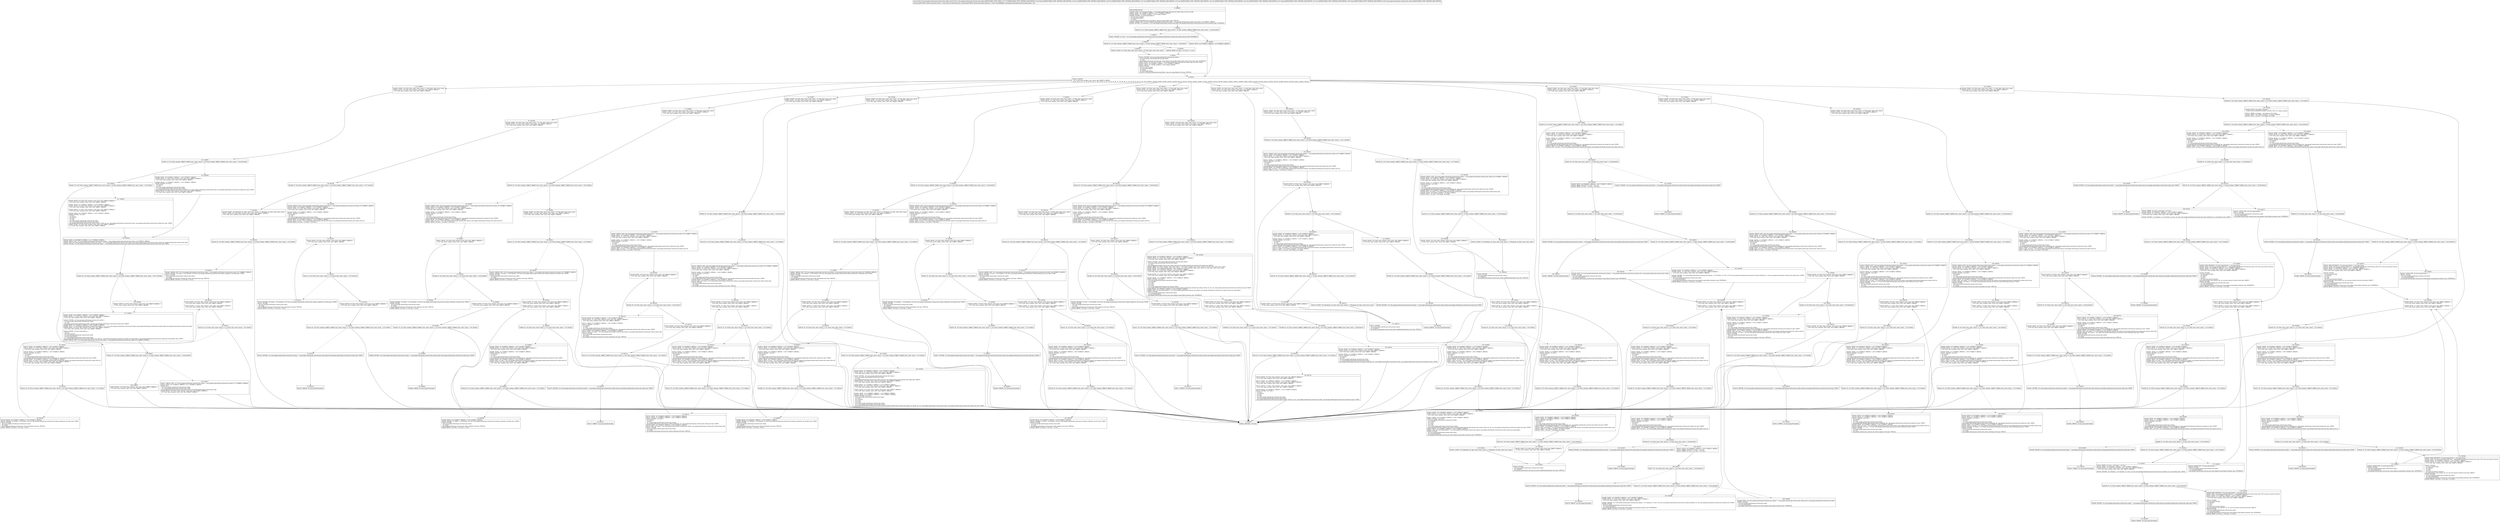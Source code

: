 digraph "CFG forcom.google.android.gms.internal.ads.zzdpn.zza(Ljava\/lang\/Object;[BIIIIIIJIJLcom\/google\/android\/gms\/internal\/ads\/zzdmn;)I" {
Node_0 [shape=record,label="{0\:\ 0x0000|MTH_ENTER_BLOCK\l|0x0000: SGET  (r4 I:sun.misc.Unsafe) =  com.google.android.gms.internal.ads.zzdpn.zzhjp sun.misc.Unsafe \l0x0002: MOVE  (r0 I:?[OBJECT, ARRAY]) = (r17 I:?[OBJECT, ARRAY]) \l0x0004: MOVE  (r1 I:?[long, double]) = (r28 I:?[long, double]) \l0x0006: INVOKE  (r4 I:java.lang.Object) = \l  (r4 I:sun.misc.Unsafe)\l  (r0 I:java.lang.Object)\l  (r1 I:long)\l sun.misc.Unsafe.getObject(java.lang.Object, long):java.lang.Object type: VIRTUAL \l0x000a: CHECK_CAST  (r4 I:com.google.android.gms.internal.ads.zzdoi) = (com.google.android.gms.internal.ads.zzdoi) (r4 I:?[OBJECT, ARRAY]) \l0x000c: INVOKE  (r5 I:boolean) = (r4 I:com.google.android.gms.internal.ads.zzdoi) com.google.android.gms.internal.ads.zzdoi.zzavi():boolean type: INTERFACE \l}"];
Node_1 [shape=record,label="{1\:\ 0x0010|0x0010: IF  (r5 I:?[int, boolean, OBJECT, ARRAY, byte, short, char]) != (0 ?[int, boolean, OBJECT, ARRAY, byte, short, char])  \-\> B:265:0x0633 \l}"];
Node_2 [shape=record,label="{2\:\ 0x0012|0x0012: INVOKE  (r5 I:int) = (r4 I:com.google.android.gms.internal.ads.zzdoi) com.google.android.gms.internal.ads.zzdoi.size():int type: INTERFACE \l}"];
Node_3 [shape=record,label="{3\:\ 0x0016|0x0016: IF  (r5 I:?[int, boolean, OBJECT, ARRAY, byte, short, char]) != (0 ?[int, boolean, OBJECT, ARRAY, byte, short, char])  \-\> B:8:0x002b \l}"];
Node_4 [shape=record,label="{4\:\ 0x0018|0x0018: CONST  (r5 I:?[int, float, short, byte, char]) = (10 ?[int, float, short, byte, char]) \l}"];
Node_5 [shape=record,label="{5\:\ 0x001a|0x001a: INVOKE  (r8 I:com.google.android.gms.internal.ads.zzdoi) = \l  (r4 I:com.google.android.gms.internal.ads.zzdoi)\l  (r5 I:int)\l com.google.android.gms.internal.ads.zzdoi.zzfl(int):com.google.android.gms.internal.ads.zzdoi type: INTERFACE \l0x001e: SGET  (r4 I:sun.misc.Unsafe) =  com.google.android.gms.internal.ads.zzdpn.zzhjp sun.misc.Unsafe \l0x0020: MOVE  (r0 I:?[OBJECT, ARRAY]) = (r17 I:?[OBJECT, ARRAY]) \l0x0022: MOVE  (r1 I:?[long, double]) = (r28 I:?[long, double]) \l0x0024: INVOKE  \l  (r4 I:sun.misc.Unsafe)\l  (r0 I:java.lang.Object)\l  (r1 I:long)\l  (r8 I:java.lang.Object)\l sun.misc.Unsafe.putObject(java.lang.Object, long, java.lang.Object):void type: VIRTUAL \l}"];
Node_6 [shape=record,label="{6\:\ 0x0027|0x0027: SWITCH  \l  (r27 I:?[int, float, boolean, short, byte, char, OBJECT, ARRAY])\l k:[18, 19, 20, 21, 22, 23, 24, 25, 26, 27, 28, 29, 30, 31, 32, 33, 34, 35, 36, 37, 38, 39, 40, 41, 42, 43, 44, 45, 46, 47, 48, 49] t:[0x002e, 0x0090, 0x00f2, 0x00f2, 0x0165, 0x0188, 0x01ea, 0x024c, 0x02da, 0x03ee, 0x040c, 0x0165, 0x0494, 0x01ea, 0x0188, 0x04e3, 0x0562, 0x002e, 0x0090, 0x00f2, 0x00f2, 0x0165, 0x0188, 0x01ea, 0x024c, 0x0165, 0x0494, 0x01ea, 0x0188, 0x04e3, 0x0562, 0x05e1] \l}"];
Node_7 [shape=record,label="{7\:\ 0x002a|0x002a: RETURN  (r19 I:int) \l}"];
Node_8 [shape=record,label="{8\:\ 0x002b|0x002b: ARITH  (r5 I:int) = (r5 I:int) \<\< (1 int) \l}"];
Node_9 [shape=record,label="{9\:\ 0x002e|0x002e: CONST  (r4 I:?[int, float, short, byte, char]) = (2 ?[int, float, short, byte, char]) \l0x002f: MOVE  (r0 I:?[int, float, boolean, short, byte, char, OBJECT, ARRAY]) = \l  (r23 I:?[int, float, boolean, short, byte, char, OBJECT, ARRAY])\l \l}"];
Node_10 [shape=record,label="{10\:\ 0x0031|0x0031: IF  (r0 I:?[int, boolean, OBJECT, ARRAY, byte, short, char]) != (r4 I:?[int, boolean, OBJECT, ARRAY, byte, short, char])  \-\> B:19:0x005c \l}"];
Node_11 [shape=record,label="{11\:\ 0x0033|0x0033: CHECK_CAST  (r8 I:com.google.android.gms.internal.ads.zzdnk) = (com.google.android.gms.internal.ads.zzdnk) (r8 I:?[OBJECT, ARRAY]) \l0x0035: MOVE  (r0 I:?[OBJECT, ARRAY]) = (r18 I:?[OBJECT, ARRAY]) \l0x0037: MOVE  (r1 I:?[int, float, boolean, short, byte, char, OBJECT, ARRAY]) = \l  (r19 I:?[int, float, boolean, short, byte, char, OBJECT, ARRAY])\l \l0x0039: MOVE  (r2 I:?[OBJECT, ARRAY]) = (r30 I:?[OBJECT, ARRAY]) \l0x003b: INVOKE  (r19 I:int) = \l  (r0 I:byte[])\l  (r1 I:int)\l  (r2 I:com.google.android.gms.internal.ads.zzdmn)\l com.google.android.gms.internal.ads.zzdmm.zza(byte[], int, com.google.android.gms.internal.ads.zzdmn):int type: STATIC \l0x003f: MOVE  (r0 I:?[OBJECT, ARRAY]) = (r30 I:?[OBJECT, ARRAY]) \l0x0041: IGET  (r4 I:int) = (r0 I:com.google.android.gms.internal.ads.zzdmn) com.google.android.gms.internal.ads.zzdmn.zzhcl int \l0x0043: ARITH  (r4 I:int) = (r4 I:int) + (r19 I:int) \l}"];
Node_12 [shape=record,label="{12\:\ 0x0045|0x0045: MOVE  (r0 I:?[int, float, boolean, short, byte, char, OBJECT, ARRAY]) = \l  (r19 I:?[int, float, boolean, short, byte, char, OBJECT, ARRAY])\l \l}"];
Node_13 [shape=record,label="{13\:\ 0x0047|0x0047: IF  (r0 I:?[int, byte, short, char]) \>= (r4 I:?[int, byte, short, char])  \-\> B:15:0x0053 \l}"];
Node_14 [shape=record,label="{14\:\ 0x0049|0x0049: INVOKE  (r6 I:double) = (r18 I:byte[]), (r19 I:int) com.google.android.gms.internal.ads.zzdmm.zzh(byte[], int):double type: STATIC \l0x004d: INVOKE  \l  (r8 I:com.google.android.gms.internal.ads.zzdnk)\l  (r6 I:double)\l com.google.android.gms.internal.ads.zzdnk.zzd(double):void type: VIRTUAL \l0x0050: ARITH  (r19 I:int) = (r19 I:int) + (8 int) \l}"];
Node_15 [shape=record,label="{15\:\ 0x0053|0x0053: MOVE  (r0 I:?[int, float, boolean, short, byte, char, OBJECT, ARRAY]) = \l  (r19 I:?[int, float, boolean, short, byte, char, OBJECT, ARRAY])\l \l}"];
Node_16 [shape=record,label="{16\:\ 0x0055|0x0055: IF  (r0 I:?[int, boolean, OBJECT, ARRAY, byte, short, char]) == (r4 I:?[int, boolean, OBJECT, ARRAY, byte, short, char])  \-\> B:7:0x002a \l}"];
Node_17 [shape=record,label="{17\:\ 0x0057|0x0057: INVOKE  (r4 I:com.google.android.gms.internal.ads.zzdoj) =  com.google.android.gms.internal.ads.zzdoj.zzayd():com.google.android.gms.internal.ads.zzdoj type: STATIC \l}"];
Node_18 [shape=record,label="{18\:\ 0x005b|0x005b: THROW  (r4 I:java.lang.Throwable) \l}"];
Node_19 [shape=record,label="{19\:\ 0x005c|0x005c: CONST  (r4 I:?[boolean, int, float, short, byte, char]) = (1 ?[boolean, int, float, short, byte, char]) \l0x005d: MOVE  (r0 I:?[int, float, boolean, short, byte, char, OBJECT, ARRAY]) = \l  (r23 I:?[int, float, boolean, short, byte, char, OBJECT, ARRAY])\l \l}"];
Node_20 [shape=record,label="{20\:\ 0x005f|0x005f: IF  (r0 I:?[int, boolean, OBJECT, ARRAY, byte, short, char]) != (r4 I:?[int, boolean, OBJECT, ARRAY, byte, short, char])  \-\> B:7:0x002a \l}"];
Node_21 [shape=record,label="{21\:\ 0x0061|0x0061: CHECK_CAST  (r8 I:com.google.android.gms.internal.ads.zzdnk) = (com.google.android.gms.internal.ads.zzdnk) (r8 I:?[OBJECT, ARRAY]) \l0x0063: INVOKE  (r4 I:double) = (r18 I:byte[]), (r19 I:int) com.google.android.gms.internal.ads.zzdmm.zzh(byte[], int):double type: STATIC \l0x0067: INVOKE  \l  (r8 I:com.google.android.gms.internal.ads.zzdnk)\l  (r4 I:double)\l com.google.android.gms.internal.ads.zzdnk.zzd(double):void type: VIRTUAL \l0x006a: ARITH  (r19 I:int) = (r19 I:int) + (8 int) \l}"];
Node_22 [shape=record,label="{22\:\ 0x006c|0x006c: MOVE  (r0 I:?[int, float, boolean, short, byte, char, OBJECT, ARRAY]) = \l  (r19 I:?[int, float, boolean, short, byte, char, OBJECT, ARRAY])\l \l0x006e: MOVE  (r1 I:?[int, float, boolean, short, byte, char, OBJECT, ARRAY]) = \l  (r20 I:?[int, float, boolean, short, byte, char, OBJECT, ARRAY])\l \l}"];
Node_23 [shape=record,label="{23\:\ 0x0070|0x0070: IF  (r0 I:?[int, byte, short, char]) \>= (r1 I:?[int, byte, short, char])  \-\> B:7:0x002a \l}"];
Node_24 [shape=record,label="{24\:\ 0x0072|0x0072: MOVE  (r0 I:?[OBJECT, ARRAY]) = (r18 I:?[OBJECT, ARRAY]) \l0x0074: MOVE  (r1 I:?[int, float, boolean, short, byte, char, OBJECT, ARRAY]) = \l  (r19 I:?[int, float, boolean, short, byte, char, OBJECT, ARRAY])\l \l0x0076: MOVE  (r2 I:?[OBJECT, ARRAY]) = (r30 I:?[OBJECT, ARRAY]) \l0x0078: INVOKE  (r4 I:int) = \l  (r0 I:byte[])\l  (r1 I:int)\l  (r2 I:com.google.android.gms.internal.ads.zzdmn)\l com.google.android.gms.internal.ads.zzdmm.zza(byte[], int, com.google.android.gms.internal.ads.zzdmn):int type: STATIC \l0x007c: MOVE  (r0 I:?[OBJECT, ARRAY]) = (r30 I:?[OBJECT, ARRAY]) \l0x007e: IGET  (r5 I:int) = (r0 I:com.google.android.gms.internal.ads.zzdmn) com.google.android.gms.internal.ads.zzdmn.zzhcl int \l0x0080: MOVE  (r0 I:?[int, float, boolean, short, byte, char, OBJECT, ARRAY]) = \l  (r21 I:?[int, float, boolean, short, byte, char, OBJECT, ARRAY])\l \l}"];
Node_25 [shape=record,label="{25\:\ 0x0082|0x0082: IF  (r0 I:?[int, boolean, OBJECT, ARRAY, byte, short, char]) != (r5 I:?[int, boolean, OBJECT, ARRAY, byte, short, char])  \-\> B:7:0x002a \l}"];
Node_26 [shape=record,label="{26\:\ 0x0084|0x0084: MOVE  (r0 I:?[OBJECT, ARRAY]) = (r18 I:?[OBJECT, ARRAY]) \l0x0086: INVOKE  (r6 I:double) = (r0 I:byte[]), (r4 I:int) com.google.android.gms.internal.ads.zzdmm.zzh(byte[], int):double type: STATIC \l0x008a: INVOKE  \l  (r8 I:com.google.android.gms.internal.ads.zzdnk)\l  (r6 I:double)\l com.google.android.gms.internal.ads.zzdnk.zzd(double):void type: VIRTUAL \l0x008d: ARITH  (r19 I:int) = (r4 I:int) + (8 int) \l}"];
Node_27 [shape=record,label="{27\:\ 0x0090|0x0090: CONST  (r4 I:?[int, float, short, byte, char]) = (2 ?[int, float, short, byte, char]) \l0x0091: MOVE  (r0 I:?[int, float, boolean, short, byte, char, OBJECT, ARRAY]) = \l  (r23 I:?[int, float, boolean, short, byte, char, OBJECT, ARRAY])\l \l}"];
Node_28 [shape=record,label="{28\:\ 0x0093|0x0093: IF  (r0 I:?[int, boolean, OBJECT, ARRAY, byte, short, char]) != (r4 I:?[int, boolean, OBJECT, ARRAY, byte, short, char])  \-\> B:37:0x00be \l}"];
Node_29 [shape=record,label="{29\:\ 0x0095|0x0095: CHECK_CAST  (r8 I:com.google.android.gms.internal.ads.zzdnx) = (com.google.android.gms.internal.ads.zzdnx) (r8 I:?[OBJECT, ARRAY]) \l0x0097: MOVE  (r0 I:?[OBJECT, ARRAY]) = (r18 I:?[OBJECT, ARRAY]) \l0x0099: MOVE  (r1 I:?[int, float, boolean, short, byte, char, OBJECT, ARRAY]) = \l  (r19 I:?[int, float, boolean, short, byte, char, OBJECT, ARRAY])\l \l0x009b: MOVE  (r2 I:?[OBJECT, ARRAY]) = (r30 I:?[OBJECT, ARRAY]) \l0x009d: INVOKE  (r19 I:int) = \l  (r0 I:byte[])\l  (r1 I:int)\l  (r2 I:com.google.android.gms.internal.ads.zzdmn)\l com.google.android.gms.internal.ads.zzdmm.zza(byte[], int, com.google.android.gms.internal.ads.zzdmn):int type: STATIC \l0x00a1: MOVE  (r0 I:?[OBJECT, ARRAY]) = (r30 I:?[OBJECT, ARRAY]) \l0x00a3: IGET  (r4 I:int) = (r0 I:com.google.android.gms.internal.ads.zzdmn) com.google.android.gms.internal.ads.zzdmn.zzhcl int \l0x00a5: ARITH  (r4 I:int) = (r4 I:int) + (r19 I:int) \l}"];
Node_30 [shape=record,label="{30\:\ 0x00a7|0x00a7: MOVE  (r0 I:?[int, float, boolean, short, byte, char, OBJECT, ARRAY]) = \l  (r19 I:?[int, float, boolean, short, byte, char, OBJECT, ARRAY])\l \l}"];
Node_31 [shape=record,label="{31\:\ 0x00a9|0x00a9: IF  (r0 I:?[int, byte, short, char]) \>= (r4 I:?[int, byte, short, char])  \-\> B:33:0x00b5 \l}"];
Node_32 [shape=record,label="{32\:\ 0x00ab|0x00ab: INVOKE  (r5 I:float) = (r18 I:byte[]), (r19 I:int) com.google.android.gms.internal.ads.zzdmm.zzi(byte[], int):float type: STATIC \l0x00af: INVOKE  \l  (r8 I:com.google.android.gms.internal.ads.zzdnx)\l  (r5 I:float)\l com.google.android.gms.internal.ads.zzdnx.zzi(float):void type: VIRTUAL \l0x00b2: ARITH  (r19 I:int) = (r19 I:int) + (4 int) \l}"];
Node_33 [shape=record,label="{33\:\ 0x00b5|0x00b5: MOVE  (r0 I:?[int, float, boolean, short, byte, char, OBJECT, ARRAY]) = \l  (r19 I:?[int, float, boolean, short, byte, char, OBJECT, ARRAY])\l \l}"];
Node_34 [shape=record,label="{34\:\ 0x00b7|0x00b7: IF  (r0 I:?[int, boolean, OBJECT, ARRAY, byte, short, char]) == (r4 I:?[int, boolean, OBJECT, ARRAY, byte, short, char])  \-\> B:7:0x002a \l}"];
Node_35 [shape=record,label="{35\:\ 0x00b9|0x00b9: INVOKE  (r4 I:com.google.android.gms.internal.ads.zzdoj) =  com.google.android.gms.internal.ads.zzdoj.zzayd():com.google.android.gms.internal.ads.zzdoj type: STATIC \l}"];
Node_36 [shape=record,label="{36\:\ 0x00bd|0x00bd: THROW  (r4 I:java.lang.Throwable) \l}"];
Node_37 [shape=record,label="{37\:\ 0x00be|0x00be: CONST  (r4 I:?[int, float, short, byte, char]) = (5 ?[int, float, short, byte, char]) \l0x00bf: MOVE  (r0 I:?[int, float, boolean, short, byte, char, OBJECT, ARRAY]) = \l  (r23 I:?[int, float, boolean, short, byte, char, OBJECT, ARRAY])\l \l}"];
Node_38 [shape=record,label="{38\:\ 0x00c1|0x00c1: IF  (r0 I:?[int, boolean, OBJECT, ARRAY, byte, short, char]) != (r4 I:?[int, boolean, OBJECT, ARRAY, byte, short, char])  \-\> B:7:0x002a \l}"];
Node_39 [shape=record,label="{39\:\ 0x00c3|0x00c3: CHECK_CAST  (r8 I:com.google.android.gms.internal.ads.zzdnx) = (com.google.android.gms.internal.ads.zzdnx) (r8 I:?[OBJECT, ARRAY]) \l0x00c5: INVOKE  (r4 I:float) = (r18 I:byte[]), (r19 I:int) com.google.android.gms.internal.ads.zzdmm.zzi(byte[], int):float type: STATIC \l0x00c9: INVOKE  \l  (r8 I:com.google.android.gms.internal.ads.zzdnx)\l  (r4 I:float)\l com.google.android.gms.internal.ads.zzdnx.zzi(float):void type: VIRTUAL \l0x00cc: ARITH  (r19 I:int) = (r19 I:int) + (4 int) \l}"];
Node_40 [shape=record,label="{40\:\ 0x00ce|0x00ce: MOVE  (r0 I:?[int, float, boolean, short, byte, char, OBJECT, ARRAY]) = \l  (r19 I:?[int, float, boolean, short, byte, char, OBJECT, ARRAY])\l \l0x00d0: MOVE  (r1 I:?[int, float, boolean, short, byte, char, OBJECT, ARRAY]) = \l  (r20 I:?[int, float, boolean, short, byte, char, OBJECT, ARRAY])\l \l}"];
Node_41 [shape=record,label="{41\:\ 0x00d2|0x00d2: IF  (r0 I:?[int, byte, short, char]) \>= (r1 I:?[int, byte, short, char])  \-\> B:7:0x002a \l}"];
Node_42 [shape=record,label="{42\:\ 0x00d4|0x00d4: MOVE  (r0 I:?[OBJECT, ARRAY]) = (r18 I:?[OBJECT, ARRAY]) \l0x00d6: MOVE  (r1 I:?[int, float, boolean, short, byte, char, OBJECT, ARRAY]) = \l  (r19 I:?[int, float, boolean, short, byte, char, OBJECT, ARRAY])\l \l0x00d8: MOVE  (r2 I:?[OBJECT, ARRAY]) = (r30 I:?[OBJECT, ARRAY]) \l0x00da: INVOKE  (r4 I:int) = \l  (r0 I:byte[])\l  (r1 I:int)\l  (r2 I:com.google.android.gms.internal.ads.zzdmn)\l com.google.android.gms.internal.ads.zzdmm.zza(byte[], int, com.google.android.gms.internal.ads.zzdmn):int type: STATIC \l0x00de: MOVE  (r0 I:?[OBJECT, ARRAY]) = (r30 I:?[OBJECT, ARRAY]) \l0x00e0: IGET  (r5 I:int) = (r0 I:com.google.android.gms.internal.ads.zzdmn) com.google.android.gms.internal.ads.zzdmn.zzhcl int \l0x00e2: MOVE  (r0 I:?[int, float, boolean, short, byte, char, OBJECT, ARRAY]) = \l  (r21 I:?[int, float, boolean, short, byte, char, OBJECT, ARRAY])\l \l}"];
Node_43 [shape=record,label="{43\:\ 0x00e4|0x00e4: IF  (r0 I:?[int, boolean, OBJECT, ARRAY, byte, short, char]) != (r5 I:?[int, boolean, OBJECT, ARRAY, byte, short, char])  \-\> B:7:0x002a \l}"];
Node_44 [shape=record,label="{44\:\ 0x00e6|0x00e6: MOVE  (r0 I:?[OBJECT, ARRAY]) = (r18 I:?[OBJECT, ARRAY]) \l0x00e8: INVOKE  (r5 I:float) = (r0 I:byte[]), (r4 I:int) com.google.android.gms.internal.ads.zzdmm.zzi(byte[], int):float type: STATIC \l0x00ec: INVOKE  \l  (r8 I:com.google.android.gms.internal.ads.zzdnx)\l  (r5 I:float)\l com.google.android.gms.internal.ads.zzdnx.zzi(float):void type: VIRTUAL \l0x00ef: ARITH  (r19 I:int) = (r4 I:int) + (4 int) \l}"];
Node_45 [shape=record,label="{45\:\ 0x00f2|0x00f2: CONST  (r4 I:?[int, float, short, byte, char]) = (2 ?[int, float, short, byte, char]) \l0x00f3: MOVE  (r0 I:?[int, float, boolean, short, byte, char, OBJECT, ARRAY]) = \l  (r23 I:?[int, float, boolean, short, byte, char, OBJECT, ARRAY])\l \l}"];
Node_46 [shape=record,label="{46\:\ 0x00f5|0x00f5: IF  (r0 I:?[int, boolean, OBJECT, ARRAY, byte, short, char]) != (r4 I:?[int, boolean, OBJECT, ARRAY, byte, short, char])  \-\> B:55:0x0128 \l}"];
Node_47 [shape=record,label="{47\:\ 0x00f7|0x00f7: CHECK_CAST  (r8 I:com.google.android.gms.internal.ads.zzdox) = (com.google.android.gms.internal.ads.zzdox) (r8 I:?[OBJECT, ARRAY]) \l0x00f9: MOVE  (r0 I:?[OBJECT, ARRAY]) = (r18 I:?[OBJECT, ARRAY]) \l0x00fb: MOVE  (r1 I:?[int, float, boolean, short, byte, char, OBJECT, ARRAY]) = \l  (r19 I:?[int, float, boolean, short, byte, char, OBJECT, ARRAY])\l \l0x00fd: MOVE  (r2 I:?[OBJECT, ARRAY]) = (r30 I:?[OBJECT, ARRAY]) \l0x00ff: INVOKE  (r19 I:int) = \l  (r0 I:byte[])\l  (r1 I:int)\l  (r2 I:com.google.android.gms.internal.ads.zzdmn)\l com.google.android.gms.internal.ads.zzdmm.zza(byte[], int, com.google.android.gms.internal.ads.zzdmn):int type: STATIC \l0x0103: MOVE  (r0 I:?[OBJECT, ARRAY]) = (r30 I:?[OBJECT, ARRAY]) \l0x0105: IGET  (r4 I:int) = (r0 I:com.google.android.gms.internal.ads.zzdmn) com.google.android.gms.internal.ads.zzdmn.zzhcl int \l0x0107: ARITH  (r4 I:int) = (r4 I:int) + (r19 I:int) \l}"];
Node_48 [shape=record,label="{48\:\ 0x0109|0x0109: MOVE  (r0 I:?[int, float, boolean, short, byte, char, OBJECT, ARRAY]) = \l  (r19 I:?[int, float, boolean, short, byte, char, OBJECT, ARRAY])\l \l}"];
Node_49 [shape=record,label="{49\:\ 0x010b|0x010b: IF  (r0 I:?[int, byte, short, char]) \>= (r4 I:?[int, byte, short, char])  \-\> B:51:0x011f \l}"];
Node_50 [shape=record,label="{50\:\ 0x010d|0x010d: MOVE  (r0 I:?[OBJECT, ARRAY]) = (r18 I:?[OBJECT, ARRAY]) \l0x010f: MOVE  (r1 I:?[int, float, boolean, short, byte, char, OBJECT, ARRAY]) = \l  (r19 I:?[int, float, boolean, short, byte, char, OBJECT, ARRAY])\l \l0x0111: MOVE  (r2 I:?[OBJECT, ARRAY]) = (r30 I:?[OBJECT, ARRAY]) \l0x0113: INVOKE  (r19 I:int) = \l  (r0 I:byte[])\l  (r1 I:int)\l  (r2 I:com.google.android.gms.internal.ads.zzdmn)\l com.google.android.gms.internal.ads.zzdmm.zzb(byte[], int, com.google.android.gms.internal.ads.zzdmn):int type: STATIC \l0x0117: MOVE  (r0 I:?[OBJECT, ARRAY]) = (r30 I:?[OBJECT, ARRAY]) \l0x0119: IGET  (r6 I:long) = (r0 I:com.google.android.gms.internal.ads.zzdmn) com.google.android.gms.internal.ads.zzdmn.zzhcm long \l0x011b: INVOKE  \l  (r8 I:com.google.android.gms.internal.ads.zzdox)\l  (r6 I:long)\l com.google.android.gms.internal.ads.zzdox.zzfu(long):void type: VIRTUAL \l}"];
Node_51 [shape=record,label="{51\:\ 0x011f|0x011f: MOVE  (r0 I:?[int, float, boolean, short, byte, char, OBJECT, ARRAY]) = \l  (r19 I:?[int, float, boolean, short, byte, char, OBJECT, ARRAY])\l \l}"];
Node_52 [shape=record,label="{52\:\ 0x0121|0x0121: IF  (r0 I:?[int, boolean, OBJECT, ARRAY, byte, short, char]) == (r4 I:?[int, boolean, OBJECT, ARRAY, byte, short, char])  \-\> B:7:0x002a \l}"];
Node_53 [shape=record,label="{53\:\ 0x0123|0x0123: INVOKE  (r4 I:com.google.android.gms.internal.ads.zzdoj) =  com.google.android.gms.internal.ads.zzdoj.zzayd():com.google.android.gms.internal.ads.zzdoj type: STATIC \l}"];
Node_54 [shape=record,label="{54\:\ 0x0127|0x0127: THROW  (r4 I:java.lang.Throwable) \l}"];
Node_55 [shape=record,label="{55\:\ 0x0128|0x0128: IF  (r23 I:?[int, boolean, OBJECT, ARRAY, byte, short, char]) != (0 ?[int, boolean, OBJECT, ARRAY, byte, short, char])  \-\> B:7:0x002a \l}"];
Node_56 [shape=record,label="{56\:\ 0x012a|0x012a: CHECK_CAST  (r8 I:com.google.android.gms.internal.ads.zzdox) = (com.google.android.gms.internal.ads.zzdox) (r8 I:?[OBJECT, ARRAY]) \l0x012c: MOVE  (r0 I:?[OBJECT, ARRAY]) = (r18 I:?[OBJECT, ARRAY]) \l0x012e: MOVE  (r1 I:?[int, float, boolean, short, byte, char, OBJECT, ARRAY]) = \l  (r19 I:?[int, float, boolean, short, byte, char, OBJECT, ARRAY])\l \l0x0130: MOVE  (r2 I:?[OBJECT, ARRAY]) = (r30 I:?[OBJECT, ARRAY]) \l0x0132: INVOKE  (r19 I:int) = \l  (r0 I:byte[])\l  (r1 I:int)\l  (r2 I:com.google.android.gms.internal.ads.zzdmn)\l com.google.android.gms.internal.ads.zzdmm.zzb(byte[], int, com.google.android.gms.internal.ads.zzdmn):int type: STATIC \l0x0136: MOVE  (r0 I:?[OBJECT, ARRAY]) = (r30 I:?[OBJECT, ARRAY]) \l0x0138: IGET  (r4 I:long) = (r0 I:com.google.android.gms.internal.ads.zzdmn) com.google.android.gms.internal.ads.zzdmn.zzhcm long \l0x013a: INVOKE  \l  (r8 I:com.google.android.gms.internal.ads.zzdox)\l  (r4 I:long)\l com.google.android.gms.internal.ads.zzdox.zzfu(long):void type: VIRTUAL \l}"];
Node_57 [shape=record,label="{57\:\ 0x013d|0x013d: MOVE  (r0 I:?[int, float, boolean, short, byte, char, OBJECT, ARRAY]) = \l  (r19 I:?[int, float, boolean, short, byte, char, OBJECT, ARRAY])\l \l0x013f: MOVE  (r1 I:?[int, float, boolean, short, byte, char, OBJECT, ARRAY]) = \l  (r20 I:?[int, float, boolean, short, byte, char, OBJECT, ARRAY])\l \l}"];
Node_58 [shape=record,label="{58\:\ 0x0141|0x0141: IF  (r0 I:?[int, byte, short, char]) \>= (r1 I:?[int, byte, short, char])  \-\> B:7:0x002a \l}"];
Node_59 [shape=record,label="{59\:\ 0x0143|0x0143: MOVE  (r0 I:?[OBJECT, ARRAY]) = (r18 I:?[OBJECT, ARRAY]) \l0x0145: MOVE  (r1 I:?[int, float, boolean, short, byte, char, OBJECT, ARRAY]) = \l  (r19 I:?[int, float, boolean, short, byte, char, OBJECT, ARRAY])\l \l0x0147: MOVE  (r2 I:?[OBJECT, ARRAY]) = (r30 I:?[OBJECT, ARRAY]) \l0x0149: INVOKE  (r4 I:int) = \l  (r0 I:byte[])\l  (r1 I:int)\l  (r2 I:com.google.android.gms.internal.ads.zzdmn)\l com.google.android.gms.internal.ads.zzdmm.zza(byte[], int, com.google.android.gms.internal.ads.zzdmn):int type: STATIC \l0x014d: MOVE  (r0 I:?[OBJECT, ARRAY]) = (r30 I:?[OBJECT, ARRAY]) \l0x014f: IGET  (r5 I:int) = (r0 I:com.google.android.gms.internal.ads.zzdmn) com.google.android.gms.internal.ads.zzdmn.zzhcl int \l0x0151: MOVE  (r0 I:?[int, float, boolean, short, byte, char, OBJECT, ARRAY]) = \l  (r21 I:?[int, float, boolean, short, byte, char, OBJECT, ARRAY])\l \l}"];
Node_60 [shape=record,label="{60\:\ 0x0153|0x0153: IF  (r0 I:?[int, boolean, OBJECT, ARRAY, byte, short, char]) != (r5 I:?[int, boolean, OBJECT, ARRAY, byte, short, char])  \-\> B:7:0x002a \l}"];
Node_61 [shape=record,label="{61\:\ 0x0155|0x0155: MOVE  (r0 I:?[OBJECT, ARRAY]) = (r18 I:?[OBJECT, ARRAY]) \l0x0157: MOVE  (r1 I:?[OBJECT, ARRAY]) = (r30 I:?[OBJECT, ARRAY]) \l0x0159: INVOKE  (r19 I:int) = \l  (r0 I:byte[])\l  (r4 I:int)\l  (r1 I:com.google.android.gms.internal.ads.zzdmn)\l com.google.android.gms.internal.ads.zzdmm.zzb(byte[], int, com.google.android.gms.internal.ads.zzdmn):int type: STATIC \l0x015d: MOVE  (r0 I:?[OBJECT, ARRAY]) = (r30 I:?[OBJECT, ARRAY]) \l0x015f: IGET  (r4 I:long) = (r0 I:com.google.android.gms.internal.ads.zzdmn) com.google.android.gms.internal.ads.zzdmn.zzhcm long \l0x0161: INVOKE  \l  (r8 I:com.google.android.gms.internal.ads.zzdox)\l  (r4 I:long)\l com.google.android.gms.internal.ads.zzdox.zzfu(long):void type: VIRTUAL \l}"];
Node_62 [shape=record,label="{62\:\ 0x0165|0x0165: CONST  (r4 I:?[int, float, short, byte, char]) = (2 ?[int, float, short, byte, char]) \l0x0166: MOVE  (r0 I:?[int, float, boolean, short, byte, char, OBJECT, ARRAY]) = \l  (r23 I:?[int, float, boolean, short, byte, char, OBJECT, ARRAY])\l \l}"];
Node_63 [shape=record,label="{63\:\ 0x0168|0x0168: IF  (r0 I:?[int, boolean, OBJECT, ARRAY, byte, short, char]) != (r4 I:?[int, boolean, OBJECT, ARRAY, byte, short, char])  \-\> B:65:0x0176 \l}"];
Node_64 [shape=record,label="{64\:\ 0x016a|0x016a: MOVE  (r0 I:?[OBJECT, ARRAY]) = (r18 I:?[OBJECT, ARRAY]) \l0x016c: MOVE  (r1 I:?[int, float, boolean, short, byte, char, OBJECT, ARRAY]) = \l  (r19 I:?[int, float, boolean, short, byte, char, OBJECT, ARRAY])\l \l0x016e: MOVE  (r2 I:?[OBJECT, ARRAY]) = (r30 I:?[OBJECT, ARRAY]) \l0x0170: INVOKE  (r19 I:int) = \l  (r0 I:byte[])\l  (r1 I:int)\l  (r8 I:com.google.android.gms.internal.ads.zzdoi)\l  (r2 I:com.google.android.gms.internal.ads.zzdmn)\l com.google.android.gms.internal.ads.zzdmm.zza(byte[], int, com.google.android.gms.internal.ads.zzdoi, com.google.android.gms.internal.ads.zzdmn):int type: STATIC \l}"];
Node_65 [shape=record,label="{65\:\ 0x0176|0x0176: IF  (r23 I:?[int, boolean, OBJECT, ARRAY, byte, short, char]) != (0 ?[int, boolean, OBJECT, ARRAY, byte, short, char])  \-\> B:7:0x002a \l}"];
Node_66 [shape=record,label="{66\:\ 0x0178|0x0178: MOVE  (r4 I:?[int, float, boolean, short, byte, char, OBJECT, ARRAY]) = \l  (r21 I:?[int, float, boolean, short, byte, char, OBJECT, ARRAY])\l \l0x017a: MOVE  (r5 I:?[OBJECT, ARRAY]) = (r18 I:?[OBJECT, ARRAY]) \l0x017c: MOVE  (r6 I:?[int, float, boolean, short, byte, char, OBJECT, ARRAY]) = \l  (r19 I:?[int, float, boolean, short, byte, char, OBJECT, ARRAY])\l \l0x017e: MOVE  (r7 I:?[int, float, boolean, short, byte, char, OBJECT, ARRAY]) = \l  (r20 I:?[int, float, boolean, short, byte, char, OBJECT, ARRAY])\l \l0x0180: MOVE  (r9 I:?[OBJECT, ARRAY]) = (r30 I:?[OBJECT, ARRAY]) \l0x0182: INVOKE  (r19 I:int) = \l  (r4 I:int)\l  (r5 I:byte[])\l  (r6 I:int)\l  (r7 I:int)\l  (r8 I:com.google.android.gms.internal.ads.zzdoi)\l  (r9 I:com.google.android.gms.internal.ads.zzdmn)\l com.google.android.gms.internal.ads.zzdmm.zza(int, byte[], int, int, com.google.android.gms.internal.ads.zzdoi, com.google.android.gms.internal.ads.zzdmn):int type: STATIC \l}"];
Node_67 [shape=record,label="{67\:\ 0x0188|0x0188: CONST  (r4 I:?[int, float, short, byte, char]) = (2 ?[int, float, short, byte, char]) \l0x0189: MOVE  (r0 I:?[int, float, boolean, short, byte, char, OBJECT, ARRAY]) = \l  (r23 I:?[int, float, boolean, short, byte, char, OBJECT, ARRAY])\l \l}"];
Node_68 [shape=record,label="{68\:\ 0x018b|0x018b: IF  (r0 I:?[int, boolean, OBJECT, ARRAY, byte, short, char]) != (r4 I:?[int, boolean, OBJECT, ARRAY, byte, short, char])  \-\> B:77:0x01b6 \l}"];
Node_69 [shape=record,label="{69\:\ 0x018d|0x018d: CHECK_CAST  (r8 I:com.google.android.gms.internal.ads.zzdox) = (com.google.android.gms.internal.ads.zzdox) (r8 I:?[OBJECT, ARRAY]) \l0x018f: MOVE  (r0 I:?[OBJECT, ARRAY]) = (r18 I:?[OBJECT, ARRAY]) \l0x0191: MOVE  (r1 I:?[int, float, boolean, short, byte, char, OBJECT, ARRAY]) = \l  (r19 I:?[int, float, boolean, short, byte, char, OBJECT, ARRAY])\l \l0x0193: MOVE  (r2 I:?[OBJECT, ARRAY]) = (r30 I:?[OBJECT, ARRAY]) \l0x0195: INVOKE  (r19 I:int) = \l  (r0 I:byte[])\l  (r1 I:int)\l  (r2 I:com.google.android.gms.internal.ads.zzdmn)\l com.google.android.gms.internal.ads.zzdmm.zza(byte[], int, com.google.android.gms.internal.ads.zzdmn):int type: STATIC \l0x0199: MOVE  (r0 I:?[OBJECT, ARRAY]) = (r30 I:?[OBJECT, ARRAY]) \l0x019b: IGET  (r4 I:int) = (r0 I:com.google.android.gms.internal.ads.zzdmn) com.google.android.gms.internal.ads.zzdmn.zzhcl int \l0x019d: ARITH  (r4 I:int) = (r4 I:int) + (r19 I:int) \l}"];
Node_70 [shape=record,label="{70\:\ 0x019f|0x019f: MOVE  (r0 I:?[int, float, boolean, short, byte, char, OBJECT, ARRAY]) = \l  (r19 I:?[int, float, boolean, short, byte, char, OBJECT, ARRAY])\l \l}"];
Node_71 [shape=record,label="{71\:\ 0x01a1|0x01a1: IF  (r0 I:?[int, byte, short, char]) \>= (r4 I:?[int, byte, short, char])  \-\> B:73:0x01ad \l}"];
Node_72 [shape=record,label="{72\:\ 0x01a3|0x01a3: INVOKE  (r6 I:long) = (r18 I:byte[]), (r19 I:int) com.google.android.gms.internal.ads.zzdmm.zzg(byte[], int):long type: STATIC \l0x01a7: INVOKE  \l  (r8 I:com.google.android.gms.internal.ads.zzdox)\l  (r6 I:long)\l com.google.android.gms.internal.ads.zzdox.zzfu(long):void type: VIRTUAL \l0x01aa: ARITH  (r19 I:int) = (r19 I:int) + (8 int) \l}"];
Node_73 [shape=record,label="{73\:\ 0x01ad|0x01ad: MOVE  (r0 I:?[int, float, boolean, short, byte, char, OBJECT, ARRAY]) = \l  (r19 I:?[int, float, boolean, short, byte, char, OBJECT, ARRAY])\l \l}"];
Node_74 [shape=record,label="{74\:\ 0x01af|0x01af: IF  (r0 I:?[int, boolean, OBJECT, ARRAY, byte, short, char]) == (r4 I:?[int, boolean, OBJECT, ARRAY, byte, short, char])  \-\> B:7:0x002a \l}"];
Node_75 [shape=record,label="{75\:\ 0x01b1|0x01b1: INVOKE  (r4 I:com.google.android.gms.internal.ads.zzdoj) =  com.google.android.gms.internal.ads.zzdoj.zzayd():com.google.android.gms.internal.ads.zzdoj type: STATIC \l}"];
Node_76 [shape=record,label="{76\:\ 0x01b5|0x01b5: THROW  (r4 I:java.lang.Throwable) \l}"];
Node_77 [shape=record,label="{77\:\ 0x01b6|0x01b6: CONST  (r4 I:?[boolean, int, float, short, byte, char]) = (1 ?[boolean, int, float, short, byte, char]) \l0x01b7: MOVE  (r0 I:?[int, float, boolean, short, byte, char, OBJECT, ARRAY]) = \l  (r23 I:?[int, float, boolean, short, byte, char, OBJECT, ARRAY])\l \l}"];
Node_78 [shape=record,label="{78\:\ 0x01b9|0x01b9: IF  (r0 I:?[int, boolean, OBJECT, ARRAY, byte, short, char]) != (r4 I:?[int, boolean, OBJECT, ARRAY, byte, short, char])  \-\> B:7:0x002a \l}"];
Node_79 [shape=record,label="{79\:\ 0x01bb|0x01bb: CHECK_CAST  (r8 I:com.google.android.gms.internal.ads.zzdox) = (com.google.android.gms.internal.ads.zzdox) (r8 I:?[OBJECT, ARRAY]) \l0x01bd: INVOKE  (r4 I:long) = (r18 I:byte[]), (r19 I:int) com.google.android.gms.internal.ads.zzdmm.zzg(byte[], int):long type: STATIC \l0x01c1: INVOKE  \l  (r8 I:com.google.android.gms.internal.ads.zzdox)\l  (r4 I:long)\l com.google.android.gms.internal.ads.zzdox.zzfu(long):void type: VIRTUAL \l0x01c4: ARITH  (r19 I:int) = (r19 I:int) + (8 int) \l}"];
Node_80 [shape=record,label="{80\:\ 0x01c6|0x01c6: MOVE  (r0 I:?[int, float, boolean, short, byte, char, OBJECT, ARRAY]) = \l  (r19 I:?[int, float, boolean, short, byte, char, OBJECT, ARRAY])\l \l0x01c8: MOVE  (r1 I:?[int, float, boolean, short, byte, char, OBJECT, ARRAY]) = \l  (r20 I:?[int, float, boolean, short, byte, char, OBJECT, ARRAY])\l \l}"];
Node_81 [shape=record,label="{81\:\ 0x01ca|0x01ca: IF  (r0 I:?[int, byte, short, char]) \>= (r1 I:?[int, byte, short, char])  \-\> B:7:0x002a \l}"];
Node_82 [shape=record,label="{82\:\ 0x01cc|0x01cc: MOVE  (r0 I:?[OBJECT, ARRAY]) = (r18 I:?[OBJECT, ARRAY]) \l0x01ce: MOVE  (r1 I:?[int, float, boolean, short, byte, char, OBJECT, ARRAY]) = \l  (r19 I:?[int, float, boolean, short, byte, char, OBJECT, ARRAY])\l \l0x01d0: MOVE  (r2 I:?[OBJECT, ARRAY]) = (r30 I:?[OBJECT, ARRAY]) \l0x01d2: INVOKE  (r4 I:int) = \l  (r0 I:byte[])\l  (r1 I:int)\l  (r2 I:com.google.android.gms.internal.ads.zzdmn)\l com.google.android.gms.internal.ads.zzdmm.zza(byte[], int, com.google.android.gms.internal.ads.zzdmn):int type: STATIC \l0x01d6: MOVE  (r0 I:?[OBJECT, ARRAY]) = (r30 I:?[OBJECT, ARRAY]) \l0x01d8: IGET  (r5 I:int) = (r0 I:com.google.android.gms.internal.ads.zzdmn) com.google.android.gms.internal.ads.zzdmn.zzhcl int \l0x01da: MOVE  (r0 I:?[int, float, boolean, short, byte, char, OBJECT, ARRAY]) = \l  (r21 I:?[int, float, boolean, short, byte, char, OBJECT, ARRAY])\l \l}"];
Node_83 [shape=record,label="{83\:\ 0x01dc|0x01dc: IF  (r0 I:?[int, boolean, OBJECT, ARRAY, byte, short, char]) != (r5 I:?[int, boolean, OBJECT, ARRAY, byte, short, char])  \-\> B:7:0x002a \l}"];
Node_84 [shape=record,label="{84\:\ 0x01de|0x01de: MOVE  (r0 I:?[OBJECT, ARRAY]) = (r18 I:?[OBJECT, ARRAY]) \l0x01e0: INVOKE  (r6 I:long) = (r0 I:byte[]), (r4 I:int) com.google.android.gms.internal.ads.zzdmm.zzg(byte[], int):long type: STATIC \l0x01e4: INVOKE  \l  (r8 I:com.google.android.gms.internal.ads.zzdox)\l  (r6 I:long)\l com.google.android.gms.internal.ads.zzdox.zzfu(long):void type: VIRTUAL \l0x01e7: ARITH  (r19 I:int) = (r4 I:int) + (8 int) \l}"];
Node_85 [shape=record,label="{85\:\ 0x01ea|0x01ea: CONST  (r4 I:?[int, float, short, byte, char]) = (2 ?[int, float, short, byte, char]) \l0x01eb: MOVE  (r0 I:?[int, float, boolean, short, byte, char, OBJECT, ARRAY]) = \l  (r23 I:?[int, float, boolean, short, byte, char, OBJECT, ARRAY])\l \l}"];
Node_86 [shape=record,label="{86\:\ 0x01ed|0x01ed: IF  (r0 I:?[int, boolean, OBJECT, ARRAY, byte, short, char]) != (r4 I:?[int, boolean, OBJECT, ARRAY, byte, short, char])  \-\> B:95:0x0218 \l}"];
Node_87 [shape=record,label="{87\:\ 0x01ef|0x01ef: CHECK_CAST  (r8 I:com.google.android.gms.internal.ads.zzdob) = (com.google.android.gms.internal.ads.zzdob) (r8 I:?[OBJECT, ARRAY]) \l0x01f1: MOVE  (r0 I:?[OBJECT, ARRAY]) = (r18 I:?[OBJECT, ARRAY]) \l0x01f3: MOVE  (r1 I:?[int, float, boolean, short, byte, char, OBJECT, ARRAY]) = \l  (r19 I:?[int, float, boolean, short, byte, char, OBJECT, ARRAY])\l \l0x01f5: MOVE  (r2 I:?[OBJECT, ARRAY]) = (r30 I:?[OBJECT, ARRAY]) \l0x01f7: INVOKE  (r19 I:int) = \l  (r0 I:byte[])\l  (r1 I:int)\l  (r2 I:com.google.android.gms.internal.ads.zzdmn)\l com.google.android.gms.internal.ads.zzdmm.zza(byte[], int, com.google.android.gms.internal.ads.zzdmn):int type: STATIC \l0x01fb: MOVE  (r0 I:?[OBJECT, ARRAY]) = (r30 I:?[OBJECT, ARRAY]) \l0x01fd: IGET  (r4 I:int) = (r0 I:com.google.android.gms.internal.ads.zzdmn) com.google.android.gms.internal.ads.zzdmn.zzhcl int \l0x01ff: ARITH  (r4 I:int) = (r4 I:int) + (r19 I:int) \l}"];
Node_88 [shape=record,label="{88\:\ 0x0201|0x0201: MOVE  (r0 I:?[int, float, boolean, short, byte, char, OBJECT, ARRAY]) = \l  (r19 I:?[int, float, boolean, short, byte, char, OBJECT, ARRAY])\l \l}"];
Node_89 [shape=record,label="{89\:\ 0x0203|0x0203: IF  (r0 I:?[int, byte, short, char]) \>= (r4 I:?[int, byte, short, char])  \-\> B:91:0x020f \l}"];
Node_90 [shape=record,label="{90\:\ 0x0205|0x0205: INVOKE  (r5 I:int) = (r18 I:byte[]), (r19 I:int) com.google.android.gms.internal.ads.zzdmm.zzf(byte[], int):int type: STATIC \l0x0209: INVOKE  \l  (r8 I:com.google.android.gms.internal.ads.zzdob)\l  (r5 I:int)\l com.google.android.gms.internal.ads.zzdob.zzgp(int):void type: VIRTUAL \l0x020c: ARITH  (r19 I:int) = (r19 I:int) + (4 int) \l}"];
Node_91 [shape=record,label="{91\:\ 0x020f|0x020f: MOVE  (r0 I:?[int, float, boolean, short, byte, char, OBJECT, ARRAY]) = \l  (r19 I:?[int, float, boolean, short, byte, char, OBJECT, ARRAY])\l \l}"];
Node_92 [shape=record,label="{92\:\ 0x0211|0x0211: IF  (r0 I:?[int, boolean, OBJECT, ARRAY, byte, short, char]) == (r4 I:?[int, boolean, OBJECT, ARRAY, byte, short, char])  \-\> B:7:0x002a \l}"];
Node_93 [shape=record,label="{93\:\ 0x0213|0x0213: INVOKE  (r4 I:com.google.android.gms.internal.ads.zzdoj) =  com.google.android.gms.internal.ads.zzdoj.zzayd():com.google.android.gms.internal.ads.zzdoj type: STATIC \l}"];
Node_94 [shape=record,label="{94\:\ 0x0217|0x0217: THROW  (r4 I:java.lang.Throwable) \l}"];
Node_95 [shape=record,label="{95\:\ 0x0218|0x0218: CONST  (r4 I:?[int, float, short, byte, char]) = (5 ?[int, float, short, byte, char]) \l0x0219: MOVE  (r0 I:?[int, float, boolean, short, byte, char, OBJECT, ARRAY]) = \l  (r23 I:?[int, float, boolean, short, byte, char, OBJECT, ARRAY])\l \l}"];
Node_96 [shape=record,label="{96\:\ 0x021b|0x021b: IF  (r0 I:?[int, boolean, OBJECT, ARRAY, byte, short, char]) != (r4 I:?[int, boolean, OBJECT, ARRAY, byte, short, char])  \-\> B:7:0x002a \l}"];
Node_97 [shape=record,label="{97\:\ 0x021d|0x021d: CHECK_CAST  (r8 I:com.google.android.gms.internal.ads.zzdob) = (com.google.android.gms.internal.ads.zzdob) (r8 I:?[OBJECT, ARRAY]) \l0x021f: INVOKE  (r4 I:int) = (r18 I:byte[]), (r19 I:int) com.google.android.gms.internal.ads.zzdmm.zzf(byte[], int):int type: STATIC \l0x0223: INVOKE  \l  (r8 I:com.google.android.gms.internal.ads.zzdob)\l  (r4 I:int)\l com.google.android.gms.internal.ads.zzdob.zzgp(int):void type: VIRTUAL \l0x0226: ARITH  (r19 I:int) = (r19 I:int) + (4 int) \l}"];
Node_98 [shape=record,label="{98\:\ 0x0228|0x0228: MOVE  (r0 I:?[int, float, boolean, short, byte, char, OBJECT, ARRAY]) = \l  (r19 I:?[int, float, boolean, short, byte, char, OBJECT, ARRAY])\l \l0x022a: MOVE  (r1 I:?[int, float, boolean, short, byte, char, OBJECT, ARRAY]) = \l  (r20 I:?[int, float, boolean, short, byte, char, OBJECT, ARRAY])\l \l}"];
Node_99 [shape=record,label="{99\:\ 0x022c|0x022c: IF  (r0 I:?[int, byte, short, char]) \>= (r1 I:?[int, byte, short, char])  \-\> B:7:0x002a \l}"];
Node_100 [shape=record,label="{100\:\ 0x022e|0x022e: MOVE  (r0 I:?[OBJECT, ARRAY]) = (r18 I:?[OBJECT, ARRAY]) \l0x0230: MOVE  (r1 I:?[int, float, boolean, short, byte, char, OBJECT, ARRAY]) = \l  (r19 I:?[int, float, boolean, short, byte, char, OBJECT, ARRAY])\l \l0x0232: MOVE  (r2 I:?[OBJECT, ARRAY]) = (r30 I:?[OBJECT, ARRAY]) \l0x0234: INVOKE  (r4 I:int) = \l  (r0 I:byte[])\l  (r1 I:int)\l  (r2 I:com.google.android.gms.internal.ads.zzdmn)\l com.google.android.gms.internal.ads.zzdmm.zza(byte[], int, com.google.android.gms.internal.ads.zzdmn):int type: STATIC \l0x0238: MOVE  (r0 I:?[OBJECT, ARRAY]) = (r30 I:?[OBJECT, ARRAY]) \l0x023a: IGET  (r5 I:int) = (r0 I:com.google.android.gms.internal.ads.zzdmn) com.google.android.gms.internal.ads.zzdmn.zzhcl int \l0x023c: MOVE  (r0 I:?[int, float, boolean, short, byte, char, OBJECT, ARRAY]) = \l  (r21 I:?[int, float, boolean, short, byte, char, OBJECT, ARRAY])\l \l}"];
Node_101 [shape=record,label="{101\:\ 0x023e|0x023e: IF  (r0 I:?[int, boolean, OBJECT, ARRAY, byte, short, char]) != (r5 I:?[int, boolean, OBJECT, ARRAY, byte, short, char])  \-\> B:7:0x002a \l}"];
Node_102 [shape=record,label="{102\:\ 0x0240|0x0240: MOVE  (r0 I:?[OBJECT, ARRAY]) = (r18 I:?[OBJECT, ARRAY]) \l0x0242: INVOKE  (r5 I:int) = (r0 I:byte[]), (r4 I:int) com.google.android.gms.internal.ads.zzdmm.zzf(byte[], int):int type: STATIC \l0x0246: INVOKE  \l  (r8 I:com.google.android.gms.internal.ads.zzdob)\l  (r5 I:int)\l com.google.android.gms.internal.ads.zzdob.zzgp(int):void type: VIRTUAL \l0x0249: ARITH  (r19 I:int) = (r4 I:int) + (4 int) \l}"];
Node_103 [shape=record,label="{103\:\ 0x024c|0x024c: CONST  (r4 I:?[int, float, short, byte, char]) = (2 ?[int, float, short, byte, char]) \l0x024d: MOVE  (r0 I:?[int, float, boolean, short, byte, char, OBJECT, ARRAY]) = \l  (r23 I:?[int, float, boolean, short, byte, char, OBJECT, ARRAY])\l \l}"];
Node_104 [shape=record,label="{104\:\ 0x024f|0x024f: IF  (r0 I:?[int, boolean, OBJECT, ARRAY, byte, short, char]) != (r4 I:?[int, boolean, OBJECT, ARRAY, byte, short, char])  \-\> B:117:0x028b \l}"];
Node_105 [shape=record,label="{105\:\ 0x0251|0x0251: CHECK_CAST  (r8 I:com.google.android.gms.internal.ads.zzdmo) = (com.google.android.gms.internal.ads.zzdmo) (r8 I:?[OBJECT, ARRAY]) \l0x0253: MOVE  (r0 I:?[OBJECT, ARRAY]) = (r18 I:?[OBJECT, ARRAY]) \l0x0255: MOVE  (r1 I:?[int, float, boolean, short, byte, char, OBJECT, ARRAY]) = \l  (r19 I:?[int, float, boolean, short, byte, char, OBJECT, ARRAY])\l \l0x0257: MOVE  (r2 I:?[OBJECT, ARRAY]) = (r30 I:?[OBJECT, ARRAY]) \l0x0259: INVOKE  (r19 I:int) = \l  (r0 I:byte[])\l  (r1 I:int)\l  (r2 I:com.google.android.gms.internal.ads.zzdmn)\l com.google.android.gms.internal.ads.zzdmm.zza(byte[], int, com.google.android.gms.internal.ads.zzdmn):int type: STATIC \l0x025d: MOVE  (r0 I:?[OBJECT, ARRAY]) = (r30 I:?[OBJECT, ARRAY]) \l0x025f: IGET  (r4 I:int) = (r0 I:com.google.android.gms.internal.ads.zzdmn) com.google.android.gms.internal.ads.zzdmn.zzhcl int \l0x0261: ARITH  (r5 I:int) = (r19 I:int) + (r4 I:int) \l}"];
Node_106 [shape=record,label="{106\:\ 0x0263|0x0263: MOVE  (r0 I:?[int, float, boolean, short, byte, char, OBJECT, ARRAY]) = \l  (r19 I:?[int, float, boolean, short, byte, char, OBJECT, ARRAY])\l \l}"];
Node_107 [shape=record,label="{107\:\ 0x0265|0x0265: IF  (r0 I:?[int, byte, short, char]) \>= (r5 I:?[int, byte, short, char])  \-\> B:113:0x0282 \l}"];
Node_108 [shape=record,label="{108\:\ 0x0267|0x0267: MOVE  (r0 I:?[OBJECT, ARRAY]) = (r18 I:?[OBJECT, ARRAY]) \l0x0269: MOVE  (r1 I:?[int, float, boolean, short, byte, char, OBJECT, ARRAY]) = \l  (r19 I:?[int, float, boolean, short, byte, char, OBJECT, ARRAY])\l \l0x026b: MOVE  (r2 I:?[OBJECT, ARRAY]) = (r30 I:?[OBJECT, ARRAY]) \l0x026d: INVOKE  (r19 I:int) = \l  (r0 I:byte[])\l  (r1 I:int)\l  (r2 I:com.google.android.gms.internal.ads.zzdmn)\l com.google.android.gms.internal.ads.zzdmm.zzb(byte[], int, com.google.android.gms.internal.ads.zzdmn):int type: STATIC \l0x0271: MOVE  (r0 I:?[OBJECT, ARRAY]) = (r30 I:?[OBJECT, ARRAY]) \l0x0273: IGET  (r6 I:long) = (r0 I:com.google.android.gms.internal.ads.zzdmn) com.google.android.gms.internal.ads.zzdmn.zzhcm long \l0x0275: CONST  (r10 I:?[long, double]) = (0 ?[long, double]) \l0x0277: CMP_L  (r4 I:int) = (r6 I:long), (r10 I:long) \l}"];
Node_109 [shape=record,label="{109\:\ 0x0279|0x0279: IF  (r4 I:?[int, boolean, OBJECT, ARRAY, byte, short, char]) == (0 ?[int, boolean, OBJECT, ARRAY, byte, short, char])  \-\> B:112:0x0280 \l}"];
Node_110 [shape=record,label="{110\:\ 0x027b|0x027b: CONST  (r4 I:?[boolean, int, float, short, byte, char]) = (1 ?[boolean, int, float, short, byte, char]) \l}"];
Node_111 [shape=record,label="{111\:\ 0x027c|0x027c: INVOKE  \l  (r8 I:com.google.android.gms.internal.ads.zzdmo)\l  (r4 I:boolean)\l com.google.android.gms.internal.ads.zzdmo.addBoolean(boolean):void type: VIRTUAL \l}"];
Node_112 [shape=record,label="{112\:\ 0x0280|0x0280: CONST  (r4 I:?[int, float, boolean, short, byte, char, OBJECT, ARRAY]) = \l  (0 ?[int, float, boolean, short, byte, char, OBJECT, ARRAY])\l \l}"];
Node_113 [shape=record,label="{113\:\ 0x0282|0x0282: MOVE  (r0 I:?[int, float, boolean, short, byte, char, OBJECT, ARRAY]) = \l  (r19 I:?[int, float, boolean, short, byte, char, OBJECT, ARRAY])\l \l}"];
Node_114 [shape=record,label="{114\:\ 0x0284|0x0284: IF  (r0 I:?[int, boolean, OBJECT, ARRAY, byte, short, char]) == (r5 I:?[int, boolean, OBJECT, ARRAY, byte, short, char])  \-\> B:7:0x002a \l}"];
Node_115 [shape=record,label="{115\:\ 0x0286|0x0286: INVOKE  (r4 I:com.google.android.gms.internal.ads.zzdoj) =  com.google.android.gms.internal.ads.zzdoj.zzayd():com.google.android.gms.internal.ads.zzdoj type: STATIC \l}"];
Node_116 [shape=record,label="{116\:\ 0x028a|0x028a: THROW  (r4 I:java.lang.Throwable) \l}"];
Node_117 [shape=record,label="{117\:\ 0x028b|0x028b: IF  (r23 I:?[int, boolean, OBJECT, ARRAY, byte, short, char]) != (0 ?[int, boolean, OBJECT, ARRAY, byte, short, char])  \-\> B:7:0x002a \l}"];
Node_118 [shape=record,label="{118\:\ 0x028d|0x028d: CHECK_CAST  (r8 I:com.google.android.gms.internal.ads.zzdmo) = (com.google.android.gms.internal.ads.zzdmo) (r8 I:?[OBJECT, ARRAY]) \l0x028f: MOVE  (r0 I:?[OBJECT, ARRAY]) = (r18 I:?[OBJECT, ARRAY]) \l0x0291: MOVE  (r1 I:?[int, float, boolean, short, byte, char, OBJECT, ARRAY]) = \l  (r19 I:?[int, float, boolean, short, byte, char, OBJECT, ARRAY])\l \l0x0293: MOVE  (r2 I:?[OBJECT, ARRAY]) = (r30 I:?[OBJECT, ARRAY]) \l0x0295: INVOKE  (r19 I:int) = \l  (r0 I:byte[])\l  (r1 I:int)\l  (r2 I:com.google.android.gms.internal.ads.zzdmn)\l com.google.android.gms.internal.ads.zzdmm.zzb(byte[], int, com.google.android.gms.internal.ads.zzdmn):int type: STATIC \l0x0299: MOVE  (r0 I:?[OBJECT, ARRAY]) = (r30 I:?[OBJECT, ARRAY]) \l0x029b: IGET  (r4 I:long) = (r0 I:com.google.android.gms.internal.ads.zzdmn) com.google.android.gms.internal.ads.zzdmn.zzhcm long \l0x029d: CONST  (r6 I:?[long, double]) = (0 ?[long, double]) \l0x029f: CMP_L  (r4 I:int) = (r4 I:long), (r6 I:long) \l}"];
Node_119 [shape=record,label="{119\:\ 0x02a1|0x02a1: IF  (r4 I:?[int, boolean, OBJECT, ARRAY, byte, short, char]) == (0 ?[int, boolean, OBJECT, ARRAY, byte, short, char])  \-\> B:130:0x02d6 \l}"];
Node_120 [shape=record,label="{120\:\ 0x02a3|0x02a3: CONST  (r4 I:?[boolean, int, float, short, byte, char]) = (1 ?[boolean, int, float, short, byte, char]) \l}"];
Node_121 [shape=record,label="{121\:\ 0x02a4|0x02a4: INVOKE  \l  (r8 I:com.google.android.gms.internal.ads.zzdmo)\l  (r4 I:boolean)\l com.google.android.gms.internal.ads.zzdmo.addBoolean(boolean):void type: VIRTUAL \l}"];
Node_122 [shape=record,label="{122\:\ 0x02a7|0x02a7: MOVE  (r0 I:?[int, float, boolean, short, byte, char, OBJECT, ARRAY]) = \l  (r19 I:?[int, float, boolean, short, byte, char, OBJECT, ARRAY])\l \l0x02a9: MOVE  (r1 I:?[int, float, boolean, short, byte, char, OBJECT, ARRAY]) = \l  (r20 I:?[int, float, boolean, short, byte, char, OBJECT, ARRAY])\l \l}"];
Node_123 [shape=record,label="{123\:\ 0x02ab|0x02ab: IF  (r0 I:?[int, byte, short, char]) \>= (r1 I:?[int, byte, short, char])  \-\> B:7:0x002a \l}"];
Node_124 [shape=record,label="{124\:\ 0x02ad|0x02ad: MOVE  (r0 I:?[OBJECT, ARRAY]) = (r18 I:?[OBJECT, ARRAY]) \l0x02af: MOVE  (r1 I:?[int, float, boolean, short, byte, char, OBJECT, ARRAY]) = \l  (r19 I:?[int, float, boolean, short, byte, char, OBJECT, ARRAY])\l \l0x02b1: MOVE  (r2 I:?[OBJECT, ARRAY]) = (r30 I:?[OBJECT, ARRAY]) \l0x02b3: INVOKE  (r4 I:int) = \l  (r0 I:byte[])\l  (r1 I:int)\l  (r2 I:com.google.android.gms.internal.ads.zzdmn)\l com.google.android.gms.internal.ads.zzdmm.zza(byte[], int, com.google.android.gms.internal.ads.zzdmn):int type: STATIC \l0x02b7: MOVE  (r0 I:?[OBJECT, ARRAY]) = (r30 I:?[OBJECT, ARRAY]) \l0x02b9: IGET  (r5 I:int) = (r0 I:com.google.android.gms.internal.ads.zzdmn) com.google.android.gms.internal.ads.zzdmn.zzhcl int \l0x02bb: MOVE  (r0 I:?[int, float, boolean, short, byte, char, OBJECT, ARRAY]) = \l  (r21 I:?[int, float, boolean, short, byte, char, OBJECT, ARRAY])\l \l}"];
Node_125 [shape=record,label="{125\:\ 0x02bd|0x02bd: IF  (r0 I:?[int, boolean, OBJECT, ARRAY, byte, short, char]) != (r5 I:?[int, boolean, OBJECT, ARRAY, byte, short, char])  \-\> B:7:0x002a \l}"];
Node_126 [shape=record,label="{126\:\ 0x02bf|0x02bf: MOVE  (r0 I:?[OBJECT, ARRAY]) = (r18 I:?[OBJECT, ARRAY]) \l0x02c1: MOVE  (r1 I:?[OBJECT, ARRAY]) = (r30 I:?[OBJECT, ARRAY]) \l0x02c3: INVOKE  (r19 I:int) = \l  (r0 I:byte[])\l  (r4 I:int)\l  (r1 I:com.google.android.gms.internal.ads.zzdmn)\l com.google.android.gms.internal.ads.zzdmm.zzb(byte[], int, com.google.android.gms.internal.ads.zzdmn):int type: STATIC \l0x02c7: MOVE  (r0 I:?[OBJECT, ARRAY]) = (r30 I:?[OBJECT, ARRAY]) \l0x02c9: IGET  (r4 I:long) = (r0 I:com.google.android.gms.internal.ads.zzdmn) com.google.android.gms.internal.ads.zzdmn.zzhcm long \l0x02cb: CONST  (r6 I:?[long, double]) = (0 ?[long, double]) \l0x02cd: CMP_L  (r4 I:int) = (r4 I:long), (r6 I:long) \l}"];
Node_127 [shape=record,label="{127\:\ 0x02cf|0x02cf: IF  (r4 I:?[int, boolean, OBJECT, ARRAY, byte, short, char]) == (0 ?[int, boolean, OBJECT, ARRAY, byte, short, char])  \-\> B:131:0x02d8 \l}"];
Node_128 [shape=record,label="{128\:\ 0x02d1|0x02d1: CONST  (r4 I:?[boolean, int, float, short, byte, char]) = (1 ?[boolean, int, float, short, byte, char]) \l}"];
Node_129 [shape=record,label="{129\:\ 0x02d2|0x02d2: INVOKE  \l  (r8 I:com.google.android.gms.internal.ads.zzdmo)\l  (r4 I:boolean)\l com.google.android.gms.internal.ads.zzdmo.addBoolean(boolean):void type: VIRTUAL \l}"];
Node_130 [shape=record,label="{130\:\ 0x02d6|0x02d6: CONST  (r4 I:?[int, float, boolean, short, byte, char, OBJECT, ARRAY]) = \l  (0 ?[int, float, boolean, short, byte, char, OBJECT, ARRAY])\l \l}"];
Node_131 [shape=record,label="{131\:\ 0x02d8|0x02d8: CONST  (r4 I:?[int, float, boolean, short, byte, char, OBJECT, ARRAY]) = \l  (0 ?[int, float, boolean, short, byte, char, OBJECT, ARRAY])\l \l}"];
Node_132 [shape=record,label="{132\:\ 0x02da|0x02da: CONST  (r4 I:?[int, float, short, byte, char]) = (2 ?[int, float, short, byte, char]) \l0x02db: MOVE  (r0 I:?[int, float, boolean, short, byte, char, OBJECT, ARRAY]) = \l  (r23 I:?[int, float, boolean, short, byte, char, OBJECT, ARRAY])\l \l}"];
Node_133 [shape=record,label="{133\:\ 0x02dd|0x02dd: IF  (r0 I:?[int, boolean, OBJECT, ARRAY, byte, short, char]) != (r4 I:?[int, boolean, OBJECT, ARRAY, byte, short, char])  \-\> B:7:0x002a \l}"];
Node_134 [shape=record,label="{134\:\ 0x02df|0x02df: CONST  (r4 I:?[long, double]) = \l  (536870912(0x20000000, double:2.652494739E\-315) ?[long, double])\l \l0x02e2: ARITH  (r4 I:long) = (r4 I:long) & (r25 I:long) \l0x02e4: CONST  (r6 I:?[long, double]) = (0 ?[long, double]) \l0x02e6: CMP_L  (r4 I:int) = (r4 I:long), (r6 I:long) \l}"];
Node_135 [shape=record,label="{135\:\ 0x02e8|0x02e8: IF  (r4 I:?[int, boolean, OBJECT, ARRAY, byte, short, char]) != (0 ?[int, boolean, OBJECT, ARRAY, byte, short, char])  \-\> B:154:0x035b \l}"];
Node_136 [shape=record,label="{136\:\ 0x02ea|0x02ea: MOVE  (r0 I:?[OBJECT, ARRAY]) = (r18 I:?[OBJECT, ARRAY]) \l0x02ec: MOVE  (r1 I:?[int, float, boolean, short, byte, char, OBJECT, ARRAY]) = \l  (r19 I:?[int, float, boolean, short, byte, char, OBJECT, ARRAY])\l \l0x02ee: MOVE  (r2 I:?[OBJECT, ARRAY]) = (r30 I:?[OBJECT, ARRAY]) \l0x02f0: INVOKE  (r19 I:int) = \l  (r0 I:byte[])\l  (r1 I:int)\l  (r2 I:com.google.android.gms.internal.ads.zzdmn)\l com.google.android.gms.internal.ads.zzdmm.zza(byte[], int, com.google.android.gms.internal.ads.zzdmn):int type: STATIC \l0x02f4: MOVE  (r0 I:?[OBJECT, ARRAY]) = (r30 I:?[OBJECT, ARRAY]) \l0x02f6: IGET  (r4 I:int) = (r0 I:com.google.android.gms.internal.ads.zzdmn) com.google.android.gms.internal.ads.zzdmn.zzhcl int \l}"];
Node_137 [shape=record,label="{137\:\ 0x02f8|0x02f8: IF  (r4 I:?[int, byte, short, char]) \>= (0 ?[int, byte, short, char])  \-\> B:140:0x02ff \l}"];
Node_138 [shape=record,label="{138\:\ 0x02fa|0x02fa: INVOKE  (r4 I:com.google.android.gms.internal.ads.zzdoj) =  com.google.android.gms.internal.ads.zzdoj.zzaye():com.google.android.gms.internal.ads.zzdoj type: STATIC \l}"];
Node_139 [shape=record,label="{139\:\ 0x02fe|0x02fe: THROW  (r4 I:java.lang.Throwable) \l}"];
Node_140 [shape=record,label="{140\:\ 0x02ff|0x02ff: IF  (r4 I:?[int, boolean, OBJECT, ARRAY, byte, short, char]) != (0 ?[int, boolean, OBJECT, ARRAY, byte, short, char])  \-\> B:150:0x0331 \l}"];
Node_141 [shape=record,label="{141\:\ 0x0301|0x0301: CONST_STR  (r4 I:java.lang.String) =  \"\" \l0x0303: INVOKE  \l  (r8 I:com.google.android.gms.internal.ads.zzdoi)\l  (r4 I:java.lang.Object)\l com.google.android.gms.internal.ads.zzdoi.add(java.lang.Object):boolean type: INTERFACE \l}"];
Node_142 [shape=record,label="{142\:\ 0x0306|0x0306: MOVE  (r0 I:?[int, float, boolean, short, byte, char, OBJECT, ARRAY]) = \l  (r19 I:?[int, float, boolean, short, byte, char, OBJECT, ARRAY])\l \l0x0308: MOVE  (r1 I:?[int, float, boolean, short, byte, char, OBJECT, ARRAY]) = \l  (r20 I:?[int, float, boolean, short, byte, char, OBJECT, ARRAY])\l \l}"];
Node_143 [shape=record,label="{143\:\ 0x030a|0x030a: IF  (r0 I:?[int, byte, short, char]) \>= (r1 I:?[int, byte, short, char])  \-\> B:7:0x002a \l}"];
Node_144 [shape=record,label="{144\:\ 0x030c|0x030c: MOVE  (r0 I:?[OBJECT, ARRAY]) = (r18 I:?[OBJECT, ARRAY]) \l0x030e: MOVE  (r1 I:?[int, float, boolean, short, byte, char, OBJECT, ARRAY]) = \l  (r19 I:?[int, float, boolean, short, byte, char, OBJECT, ARRAY])\l \l0x0310: MOVE  (r2 I:?[OBJECT, ARRAY]) = (r30 I:?[OBJECT, ARRAY]) \l0x0312: INVOKE  (r4 I:int) = \l  (r0 I:byte[])\l  (r1 I:int)\l  (r2 I:com.google.android.gms.internal.ads.zzdmn)\l com.google.android.gms.internal.ads.zzdmm.zza(byte[], int, com.google.android.gms.internal.ads.zzdmn):int type: STATIC \l0x0316: MOVE  (r0 I:?[OBJECT, ARRAY]) = (r30 I:?[OBJECT, ARRAY]) \l0x0318: IGET  (r5 I:int) = (r0 I:com.google.android.gms.internal.ads.zzdmn) com.google.android.gms.internal.ads.zzdmn.zzhcl int \l0x031a: MOVE  (r0 I:?[int, float, boolean, short, byte, char, OBJECT, ARRAY]) = \l  (r21 I:?[int, float, boolean, short, byte, char, OBJECT, ARRAY])\l \l}"];
Node_145 [shape=record,label="{145\:\ 0x031c|0x031c: IF  (r0 I:?[int, boolean, OBJECT, ARRAY, byte, short, char]) != (r5 I:?[int, boolean, OBJECT, ARRAY, byte, short, char])  \-\> B:7:0x002a \l}"];
Node_146 [shape=record,label="{146\:\ 0x031e|0x031e: MOVE  (r0 I:?[OBJECT, ARRAY]) = (r18 I:?[OBJECT, ARRAY]) \l0x0320: MOVE  (r1 I:?[OBJECT, ARRAY]) = (r30 I:?[OBJECT, ARRAY]) \l0x0322: INVOKE  (r19 I:int) = \l  (r0 I:byte[])\l  (r4 I:int)\l  (r1 I:com.google.android.gms.internal.ads.zzdmn)\l com.google.android.gms.internal.ads.zzdmm.zza(byte[], int, com.google.android.gms.internal.ads.zzdmn):int type: STATIC \l0x0326: MOVE  (r0 I:?[OBJECT, ARRAY]) = (r30 I:?[OBJECT, ARRAY]) \l0x0328: IGET  (r4 I:int) = (r0 I:com.google.android.gms.internal.ads.zzdmn) com.google.android.gms.internal.ads.zzdmn.zzhcl int \l}"];
Node_147 [shape=record,label="{147\:\ 0x032a|0x032a: IF  (r4 I:?[int, byte, short, char]) \>= (0 ?[int, byte, short, char])  \-\> B:151:0x0342 \l}"];
Node_148 [shape=record,label="{148\:\ 0x032c|0x032c: INVOKE  (r4 I:com.google.android.gms.internal.ads.zzdoj) =  com.google.android.gms.internal.ads.zzdoj.zzaye():com.google.android.gms.internal.ads.zzdoj type: STATIC \l}"];
Node_149 [shape=record,label="{149\:\ 0x0330|0x0330: THROW  (r4 I:java.lang.Throwable) \l}"];
Node_150 [shape=record,label="{150\:\ 0x0331|0x0331: NEW_INSTANCE  (r5 I:java.lang.String) =  java.lang.String \l0x0333: SGET  (r6 I:java.nio.charset.Charset) =  com.google.android.gms.internal.ads.zzdoc.UTF_8 java.nio.charset.Charset \l0x0335: MOVE  (r0 I:?[OBJECT, ARRAY]) = (r18 I:?[OBJECT, ARRAY]) \l0x0337: MOVE  (r1 I:?[int, float, boolean, short, byte, char, OBJECT, ARRAY]) = \l  (r19 I:?[int, float, boolean, short, byte, char, OBJECT, ARRAY])\l \l0x0339: INVOKE  \l  (r5 I:java.lang.String)\l  (r0 I:byte[])\l  (r1 I:int)\l  (r4 I:int)\l  (r6 I:java.nio.charset.Charset)\l java.lang.String.\<init\>(byte[], int, int, java.nio.charset.Charset):void type: DIRECT \l0x033c: INVOKE  \l  (r8 I:com.google.android.gms.internal.ads.zzdoi)\l  (r5 I:java.lang.Object)\l com.google.android.gms.internal.ads.zzdoi.add(java.lang.Object):boolean type: INTERFACE \l0x033f: ARITH  (r19 I:int) = (r19 I:int) + (r4 I:int) \l}"];
Node_151 [shape=record,label="{151\:\ 0x0342|0x0342: IF  (r4 I:?[int, boolean, OBJECT, ARRAY, byte, short, char]) != (0 ?[int, boolean, OBJECT, ARRAY, byte, short, char])  \-\> B:153:0x034a \l}"];
Node_152 [shape=record,label="{152\:\ 0x0344|0x0344: CONST_STR  (r4 I:java.lang.String) =  \"\" \l0x0346: INVOKE  \l  (r8 I:com.google.android.gms.internal.ads.zzdoi)\l  (r4 I:java.lang.Object)\l com.google.android.gms.internal.ads.zzdoi.add(java.lang.Object):boolean type: INTERFACE \l}"];
Node_153 [shape=record,label="{153\:\ 0x034a|0x034a: NEW_INSTANCE  (r5 I:java.lang.String) =  java.lang.String \l0x034c: SGET  (r6 I:java.nio.charset.Charset) =  com.google.android.gms.internal.ads.zzdoc.UTF_8 java.nio.charset.Charset \l0x034e: MOVE  (r0 I:?[OBJECT, ARRAY]) = (r18 I:?[OBJECT, ARRAY]) \l0x0350: MOVE  (r1 I:?[int, float, boolean, short, byte, char, OBJECT, ARRAY]) = \l  (r19 I:?[int, float, boolean, short, byte, char, OBJECT, ARRAY])\l \l0x0352: INVOKE  \l  (r5 I:java.lang.String)\l  (r0 I:byte[])\l  (r1 I:int)\l  (r4 I:int)\l  (r6 I:java.nio.charset.Charset)\l java.lang.String.\<init\>(byte[], int, int, java.nio.charset.Charset):void type: DIRECT \l0x0355: INVOKE  \l  (r8 I:com.google.android.gms.internal.ads.zzdoi)\l  (r5 I:java.lang.Object)\l com.google.android.gms.internal.ads.zzdoi.add(java.lang.Object):boolean type: INTERFACE \l0x0358: ARITH  (r19 I:int) = (r19 I:int) + (r4 I:int) \l}"];
Node_154 [shape=record,label="{154\:\ 0x035b|0x035b: MOVE  (r0 I:?[OBJECT, ARRAY]) = (r18 I:?[OBJECT, ARRAY]) \l0x035d: MOVE  (r1 I:?[int, float, boolean, short, byte, char, OBJECT, ARRAY]) = \l  (r19 I:?[int, float, boolean, short, byte, char, OBJECT, ARRAY])\l \l0x035f: MOVE  (r2 I:?[OBJECT, ARRAY]) = (r30 I:?[OBJECT, ARRAY]) \l0x0361: INVOKE  (r19 I:int) = \l  (r0 I:byte[])\l  (r1 I:int)\l  (r2 I:com.google.android.gms.internal.ads.zzdmn)\l com.google.android.gms.internal.ads.zzdmm.zza(byte[], int, com.google.android.gms.internal.ads.zzdmn):int type: STATIC \l0x0365: MOVE  (r0 I:?[OBJECT, ARRAY]) = (r30 I:?[OBJECT, ARRAY]) \l0x0367: IGET  (r4 I:int) = (r0 I:com.google.android.gms.internal.ads.zzdmn) com.google.android.gms.internal.ads.zzdmn.zzhcl int \l}"];
Node_155 [shape=record,label="{155\:\ 0x0369|0x0369: IF  (r4 I:?[int, byte, short, char]) \>= (0 ?[int, byte, short, char])  \-\> B:158:0x0370 \l}"];
Node_156 [shape=record,label="{156\:\ 0x036b|0x036b: INVOKE  (r4 I:com.google.android.gms.internal.ads.zzdoj) =  com.google.android.gms.internal.ads.zzdoj.zzaye():com.google.android.gms.internal.ads.zzdoj type: STATIC \l}"];
Node_157 [shape=record,label="{157\:\ 0x036f|0x036f: THROW  (r4 I:java.lang.Throwable) \l}"];
Node_158 [shape=record,label="{158\:\ 0x0370|0x0370: IF  (r4 I:?[int, boolean, OBJECT, ARRAY, byte, short, char]) != (0 ?[int, boolean, OBJECT, ARRAY, byte, short, char])  \-\> B:168:0x03a2 \l}"];
Node_159 [shape=record,label="{159\:\ 0x0372|0x0372: CONST_STR  (r4 I:java.lang.String) =  \"\" \l0x0374: INVOKE  \l  (r8 I:com.google.android.gms.internal.ads.zzdoi)\l  (r4 I:java.lang.Object)\l com.google.android.gms.internal.ads.zzdoi.add(java.lang.Object):boolean type: INTERFACE \l}"];
Node_160 [shape=record,label="{160\:\ 0x0377|0x0377: MOVE  (r0 I:?[int, float, boolean, short, byte, char, OBJECT, ARRAY]) = \l  (r19 I:?[int, float, boolean, short, byte, char, OBJECT, ARRAY])\l \l0x0379: MOVE  (r1 I:?[int, float, boolean, short, byte, char, OBJECT, ARRAY]) = \l  (r20 I:?[int, float, boolean, short, byte, char, OBJECT, ARRAY])\l \l}"];
Node_161 [shape=record,label="{161\:\ 0x037b|0x037b: IF  (r0 I:?[int, byte, short, char]) \>= (r1 I:?[int, byte, short, char])  \-\> B:7:0x002a \l}"];
Node_162 [shape=record,label="{162\:\ 0x037d|0x037d: MOVE  (r0 I:?[OBJECT, ARRAY]) = (r18 I:?[OBJECT, ARRAY]) \l0x037f: MOVE  (r1 I:?[int, float, boolean, short, byte, char, OBJECT, ARRAY]) = \l  (r19 I:?[int, float, boolean, short, byte, char, OBJECT, ARRAY])\l \l0x0381: MOVE  (r2 I:?[OBJECT, ARRAY]) = (r30 I:?[OBJECT, ARRAY]) \l0x0383: INVOKE  (r4 I:int) = \l  (r0 I:byte[])\l  (r1 I:int)\l  (r2 I:com.google.android.gms.internal.ads.zzdmn)\l com.google.android.gms.internal.ads.zzdmm.zza(byte[], int, com.google.android.gms.internal.ads.zzdmn):int type: STATIC \l0x0387: MOVE  (r0 I:?[OBJECT, ARRAY]) = (r30 I:?[OBJECT, ARRAY]) \l0x0389: IGET  (r5 I:int) = (r0 I:com.google.android.gms.internal.ads.zzdmn) com.google.android.gms.internal.ads.zzdmn.zzhcl int \l0x038b: MOVE  (r0 I:?[int, float, boolean, short, byte, char, OBJECT, ARRAY]) = \l  (r21 I:?[int, float, boolean, short, byte, char, OBJECT, ARRAY])\l \l}"];
Node_163 [shape=record,label="{163\:\ 0x038d|0x038d: IF  (r0 I:?[int, boolean, OBJECT, ARRAY, byte, short, char]) != (r5 I:?[int, boolean, OBJECT, ARRAY, byte, short, char])  \-\> B:7:0x002a \l}"];
Node_164 [shape=record,label="{164\:\ 0x038f|0x038f: MOVE  (r0 I:?[OBJECT, ARRAY]) = (r18 I:?[OBJECT, ARRAY]) \l0x0391: MOVE  (r1 I:?[OBJECT, ARRAY]) = (r30 I:?[OBJECT, ARRAY]) \l0x0393: INVOKE  (r19 I:int) = \l  (r0 I:byte[])\l  (r4 I:int)\l  (r1 I:com.google.android.gms.internal.ads.zzdmn)\l com.google.android.gms.internal.ads.zzdmm.zza(byte[], int, com.google.android.gms.internal.ads.zzdmn):int type: STATIC \l0x0397: MOVE  (r0 I:?[OBJECT, ARRAY]) = (r30 I:?[OBJECT, ARRAY]) \l0x0399: IGET  (r4 I:int) = (r0 I:com.google.android.gms.internal.ads.zzdmn) com.google.android.gms.internal.ads.zzdmn.zzhcl int \l}"];
Node_165 [shape=record,label="{165\:\ 0x039b|0x039b: IF  (r4 I:?[int, byte, short, char]) \>= (0 ?[int, byte, short, char])  \-\> B:173:0x03c4 \l}"];
Node_166 [shape=record,label="{166\:\ 0x039d|0x039d: INVOKE  (r4 I:com.google.android.gms.internal.ads.zzdoj) =  com.google.android.gms.internal.ads.zzdoj.zzaye():com.google.android.gms.internal.ads.zzdoj type: STATIC \l}"];
Node_167 [shape=record,label="{167\:\ 0x03a1|0x03a1: THROW  (r4 I:java.lang.Throwable) \l}"];
Node_168 [shape=record,label="{168\:\ 0x03a2|0x03a2: ARITH  (r5 I:int) = (r19 I:int) + (r4 I:int) \l0x03a4: MOVE  (r0 I:?[OBJECT, ARRAY]) = (r18 I:?[OBJECT, ARRAY]) \l0x03a6: MOVE  (r1 I:?[int, float, boolean, short, byte, char, OBJECT, ARRAY]) = \l  (r19 I:?[int, float, boolean, short, byte, char, OBJECT, ARRAY])\l \l0x03a8: INVOKE  (r5 I:boolean) = (r0 I:byte[]), (r1 I:int), (r5 I:int) com.google.android.gms.internal.ads.zzdra.zzl(byte[], int, int):boolean type: STATIC \l}"];
Node_169 [shape=record,label="{169\:\ 0x03ac|0x03ac: IF  (r5 I:?[int, boolean, OBJECT, ARRAY, byte, short, char]) != (0 ?[int, boolean, OBJECT, ARRAY, byte, short, char])  \-\> B:172:0x03b3 \l}"];
Node_170 [shape=record,label="{170\:\ 0x03ae|0x03ae: INVOKE  (r4 I:com.google.android.gms.internal.ads.zzdoj) =  com.google.android.gms.internal.ads.zzdoj.zzayk():com.google.android.gms.internal.ads.zzdoj type: STATIC \l}"];
Node_171 [shape=record,label="{171\:\ 0x03b2|0x03b2: THROW  (r4 I:java.lang.Throwable) \l}"];
Node_172 [shape=record,label="{172\:\ 0x03b3|0x03b3: NEW_INSTANCE  (r5 I:java.lang.String) =  java.lang.String \l0x03b5: SGET  (r6 I:java.nio.charset.Charset) =  com.google.android.gms.internal.ads.zzdoc.UTF_8 java.nio.charset.Charset \l0x03b7: MOVE  (r0 I:?[OBJECT, ARRAY]) = (r18 I:?[OBJECT, ARRAY]) \l0x03b9: MOVE  (r1 I:?[int, float, boolean, short, byte, char, OBJECT, ARRAY]) = \l  (r19 I:?[int, float, boolean, short, byte, char, OBJECT, ARRAY])\l \l0x03bb: INVOKE  \l  (r5 I:java.lang.String)\l  (r0 I:byte[])\l  (r1 I:int)\l  (r4 I:int)\l  (r6 I:java.nio.charset.Charset)\l java.lang.String.\<init\>(byte[], int, int, java.nio.charset.Charset):void type: DIRECT \l0x03be: INVOKE  \l  (r8 I:com.google.android.gms.internal.ads.zzdoi)\l  (r5 I:java.lang.Object)\l com.google.android.gms.internal.ads.zzdoi.add(java.lang.Object):boolean type: INTERFACE \l0x03c1: ARITH  (r19 I:int) = (r19 I:int) + (r4 I:int) \l}"];
Node_173 [shape=record,label="{173\:\ 0x03c4|0x03c4: IF  (r4 I:?[int, boolean, OBJECT, ARRAY, byte, short, char]) != (0 ?[int, boolean, OBJECT, ARRAY, byte, short, char])  \-\> B:175:0x03cc \l}"];
Node_174 [shape=record,label="{174\:\ 0x03c6|0x03c6: CONST_STR  (r4 I:java.lang.String) =  \"\" \l0x03c8: INVOKE  \l  (r8 I:com.google.android.gms.internal.ads.zzdoi)\l  (r4 I:java.lang.Object)\l com.google.android.gms.internal.ads.zzdoi.add(java.lang.Object):boolean type: INTERFACE \l}"];
Node_175 [shape=record,label="{175\:\ 0x03cc|0x03cc: ARITH  (r5 I:int) = (r19 I:int) + (r4 I:int) \l0x03ce: MOVE  (r0 I:?[OBJECT, ARRAY]) = (r18 I:?[OBJECT, ARRAY]) \l0x03d0: MOVE  (r1 I:?[int, float, boolean, short, byte, char, OBJECT, ARRAY]) = \l  (r19 I:?[int, float, boolean, short, byte, char, OBJECT, ARRAY])\l \l0x03d2: INVOKE  (r5 I:boolean) = (r0 I:byte[]), (r1 I:int), (r5 I:int) com.google.android.gms.internal.ads.zzdra.zzl(byte[], int, int):boolean type: STATIC \l}"];
Node_176 [shape=record,label="{176\:\ 0x03d6|0x03d6: IF  (r5 I:?[int, boolean, OBJECT, ARRAY, byte, short, char]) != (0 ?[int, boolean, OBJECT, ARRAY, byte, short, char])  \-\> B:179:0x03dd \l}"];
Node_177 [shape=record,label="{177\:\ 0x03d8|0x03d8: INVOKE  (r4 I:com.google.android.gms.internal.ads.zzdoj) =  com.google.android.gms.internal.ads.zzdoj.zzayk():com.google.android.gms.internal.ads.zzdoj type: STATIC \l}"];
Node_178 [shape=record,label="{178\:\ 0x03dc|0x03dc: THROW  (r4 I:java.lang.Throwable) \l}"];
Node_179 [shape=record,label="{179\:\ 0x03dd|0x03dd: NEW_INSTANCE  (r5 I:java.lang.String) =  java.lang.String \l0x03df: SGET  (r6 I:java.nio.charset.Charset) =  com.google.android.gms.internal.ads.zzdoc.UTF_8 java.nio.charset.Charset \l0x03e1: MOVE  (r0 I:?[OBJECT, ARRAY]) = (r18 I:?[OBJECT, ARRAY]) \l0x03e3: MOVE  (r1 I:?[int, float, boolean, short, byte, char, OBJECT, ARRAY]) = \l  (r19 I:?[int, float, boolean, short, byte, char, OBJECT, ARRAY])\l \l0x03e5: INVOKE  \l  (r5 I:java.lang.String)\l  (r0 I:byte[])\l  (r1 I:int)\l  (r4 I:int)\l  (r6 I:java.nio.charset.Charset)\l java.lang.String.\<init\>(byte[], int, int, java.nio.charset.Charset):void type: DIRECT \l0x03e8: INVOKE  \l  (r8 I:com.google.android.gms.internal.ads.zzdoi)\l  (r5 I:java.lang.Object)\l com.google.android.gms.internal.ads.zzdoi.add(java.lang.Object):boolean type: INTERFACE \l0x03eb: ARITH  (r19 I:int) = (r19 I:int) + (r4 I:int) \l}"];
Node_180 [shape=record,label="{180\:\ 0x03ee|0x03ee: CONST  (r4 I:?[int, float, short, byte, char]) = (2 ?[int, float, short, byte, char]) \l0x03ef: MOVE  (r0 I:?[int, float, boolean, short, byte, char, OBJECT, ARRAY]) = \l  (r23 I:?[int, float, boolean, short, byte, char, OBJECT, ARRAY])\l \l}"];
Node_181 [shape=record,label="{181\:\ 0x03f1|0x03f1: IF  (r0 I:?[int, boolean, OBJECT, ARRAY, byte, short, char]) != (r4 I:?[int, boolean, OBJECT, ARRAY, byte, short, char])  \-\> B:7:0x002a \l}"];
Node_182 [shape=record,label="{182\:\ 0x03f3|0x03f3: MOVE  (r0 I:?[OBJECT, ARRAY]) = (r16 I:?[OBJECT, ARRAY]) \l0x03f5: MOVE  (r1 I:?[int, float, boolean, short, byte, char, OBJECT, ARRAY]) = \l  (r24 I:?[int, float, boolean, short, byte, char, OBJECT, ARRAY])\l \l0x03f7: INVOKE  (r9 I:com.google.android.gms.internal.ads.zzdqa) = \l  (r0 I:com.google.android.gms.internal.ads.zzdpn)\l  (r1 I:int)\l com.google.android.gms.internal.ads.zzdpn.zzgr(int):com.google.android.gms.internal.ads.zzdqa type: DIRECT \l0x03fb: MOVE  (r10 I:?[int, float, boolean, short, byte, char, OBJECT, ARRAY]) = \l  (r21 I:?[int, float, boolean, short, byte, char, OBJECT, ARRAY])\l \l0x03fd: MOVE  (r11 I:?[OBJECT, ARRAY]) = (r18 I:?[OBJECT, ARRAY]) \l0x03ff: MOVE  (r12 I:?[int, float, boolean, short, byte, char, OBJECT, ARRAY]) = \l  (r19 I:?[int, float, boolean, short, byte, char, OBJECT, ARRAY])\l \l0x0401: MOVE  (r13 I:?[int, float, boolean, short, byte, char, OBJECT, ARRAY]) = \l  (r20 I:?[int, float, boolean, short, byte, char, OBJECT, ARRAY])\l \l0x0403: MOVE  (r14 I:?[OBJECT, ARRAY]) = (r8 I:?[OBJECT, ARRAY]) \l0x0404: MOVE  (r15 I:?[OBJECT, ARRAY]) = (r30 I:?[OBJECT, ARRAY]) \l0x0406: INVOKE  (r19 I:int) = \l  (r9 I:com.google.android.gms.internal.ads.zzdqa)\l  (r10 I:int)\l  (r11 I:byte[])\l  (r12 I:int)\l  (r13 I:int)\l  (r14 I:com.google.android.gms.internal.ads.zzdoi)\l  (r15 I:com.google.android.gms.internal.ads.zzdmn)\l com.google.android.gms.internal.ads.zzdmm.zza(com.google.android.gms.internal.ads.zzdqa, int, byte[], int, int, com.google.android.gms.internal.ads.zzdoi, com.google.android.gms.internal.ads.zzdmn):int type: STATIC \l}"];
Node_183 [shape=record,label="{183\:\ 0x040c|0x040c: CONST  (r4 I:?[int, float, short, byte, char]) = (2 ?[int, float, short, byte, char]) \l0x040d: MOVE  (r0 I:?[int, float, boolean, short, byte, char, OBJECT, ARRAY]) = \l  (r23 I:?[int, float, boolean, short, byte, char, OBJECT, ARRAY])\l \l}"];
Node_184 [shape=record,label="{184\:\ 0x040f|0x040f: IF  (r0 I:?[int, boolean, OBJECT, ARRAY, byte, short, char]) != (r4 I:?[int, boolean, OBJECT, ARRAY, byte, short, char])  \-\> B:7:0x002a \l}"];
Node_185 [shape=record,label="{185\:\ 0x0411|0x0411: MOVE  (r0 I:?[OBJECT, ARRAY]) = (r18 I:?[OBJECT, ARRAY]) \l0x0413: MOVE  (r1 I:?[int, float, boolean, short, byte, char, OBJECT, ARRAY]) = \l  (r19 I:?[int, float, boolean, short, byte, char, OBJECT, ARRAY])\l \l0x0415: MOVE  (r2 I:?[OBJECT, ARRAY]) = (r30 I:?[OBJECT, ARRAY]) \l0x0417: INVOKE  (r19 I:int) = \l  (r0 I:byte[])\l  (r1 I:int)\l  (r2 I:com.google.android.gms.internal.ads.zzdmn)\l com.google.android.gms.internal.ads.zzdmm.zza(byte[], int, com.google.android.gms.internal.ads.zzdmn):int type: STATIC \l0x041b: MOVE  (r0 I:?[OBJECT, ARRAY]) = (r30 I:?[OBJECT, ARRAY]) \l0x041d: IGET  (r4 I:int) = (r0 I:com.google.android.gms.internal.ads.zzdmn) com.google.android.gms.internal.ads.zzdmn.zzhcl int \l}"];
Node_186 [shape=record,label="{186\:\ 0x041f|0x041f: IF  (r4 I:?[int, byte, short, char]) \>= (0 ?[int, byte, short, char])  \-\> B:189:0x0426 \l}"];
Node_187 [shape=record,label="{187\:\ 0x0421|0x0421: INVOKE  (r4 I:com.google.android.gms.internal.ads.zzdoj) =  com.google.android.gms.internal.ads.zzdoj.zzaye():com.google.android.gms.internal.ads.zzdoj type: STATIC \l}"];
Node_188 [shape=record,label="{188\:\ 0x0425|0x0425: THROW  (r4 I:java.lang.Throwable) \l}"];
Node_189 [shape=record,label="{189\:\ 0x0426|0x0426: MOVE  (r0 I:?[OBJECT, ARRAY]) = (r18 I:?[OBJECT, ARRAY]) \l0x0428: ARRAY_LENGTH  (r5 I:int) = (r0 I:?[]) \l0x0429: ARITH  (r5 I:int) = (r5 I:int) \- (r19 I:int) \l}"];
Node_190 [shape=record,label="{190\:\ 0x042b|0x042b: IF  (r4 I:?[int, byte, short, char]) \<= (r5 I:?[int, byte, short, char])  \-\> B:193:0x0432 \l}"];
Node_191 [shape=record,label="{191\:\ 0x042d|0x042d: INVOKE  (r4 I:com.google.android.gms.internal.ads.zzdoj) =  com.google.android.gms.internal.ads.zzdoj.zzayd():com.google.android.gms.internal.ads.zzdoj type: STATIC \l}"];
Node_192 [shape=record,label="{192\:\ 0x0431|0x0431: THROW  (r4 I:java.lang.Throwable) \l}"];
Node_193 [shape=record,label="{193\:\ 0x0432|0x0432: IF  (r4 I:?[int, boolean, OBJECT, ARRAY, byte, short, char]) != (0 ?[int, boolean, OBJECT, ARRAY, byte, short, char])  \-\> B:203:0x0464 \l}"];
Node_194 [shape=record,label="{194\:\ 0x0434|0x0434: SGET  (r4 I:com.google.android.gms.internal.ads.zzdmq) =  com.google.android.gms.internal.ads.zzdmq.zzhcr com.google.android.gms.internal.ads.zzdmq \l0x0436: INVOKE  \l  (r8 I:com.google.android.gms.internal.ads.zzdoi)\l  (r4 I:java.lang.Object)\l com.google.android.gms.internal.ads.zzdoi.add(java.lang.Object):boolean type: INTERFACE \l}"];
Node_195 [shape=record,label="{195\:\ 0x0439|0x0439: MOVE  (r0 I:?[int, float, boolean, short, byte, char, OBJECT, ARRAY]) = \l  (r19 I:?[int, float, boolean, short, byte, char, OBJECT, ARRAY])\l \l0x043b: MOVE  (r1 I:?[int, float, boolean, short, byte, char, OBJECT, ARRAY]) = \l  (r20 I:?[int, float, boolean, short, byte, char, OBJECT, ARRAY])\l \l}"];
Node_196 [shape=record,label="{196\:\ 0x043d|0x043d: IF  (r0 I:?[int, byte, short, char]) \>= (r1 I:?[int, byte, short, char])  \-\> B:7:0x002a \l}"];
Node_197 [shape=record,label="{197\:\ 0x043f|0x043f: MOVE  (r0 I:?[OBJECT, ARRAY]) = (r18 I:?[OBJECT, ARRAY]) \l0x0441: MOVE  (r1 I:?[int, float, boolean, short, byte, char, OBJECT, ARRAY]) = \l  (r19 I:?[int, float, boolean, short, byte, char, OBJECT, ARRAY])\l \l0x0443: MOVE  (r2 I:?[OBJECT, ARRAY]) = (r30 I:?[OBJECT, ARRAY]) \l0x0445: INVOKE  (r4 I:int) = \l  (r0 I:byte[])\l  (r1 I:int)\l  (r2 I:com.google.android.gms.internal.ads.zzdmn)\l com.google.android.gms.internal.ads.zzdmm.zza(byte[], int, com.google.android.gms.internal.ads.zzdmn):int type: STATIC \l0x0449: MOVE  (r0 I:?[OBJECT, ARRAY]) = (r30 I:?[OBJECT, ARRAY]) \l0x044b: IGET  (r5 I:int) = (r0 I:com.google.android.gms.internal.ads.zzdmn) com.google.android.gms.internal.ads.zzdmn.zzhcl int \l0x044d: MOVE  (r0 I:?[int, float, boolean, short, byte, char, OBJECT, ARRAY]) = \l  (r21 I:?[int, float, boolean, short, byte, char, OBJECT, ARRAY])\l \l}"];
Node_198 [shape=record,label="{198\:\ 0x044f|0x044f: IF  (r0 I:?[int, boolean, OBJECT, ARRAY, byte, short, char]) != (r5 I:?[int, boolean, OBJECT, ARRAY, byte, short, char])  \-\> B:7:0x002a \l}"];
Node_199 [shape=record,label="{199\:\ 0x0451|0x0451: MOVE  (r0 I:?[OBJECT, ARRAY]) = (r18 I:?[OBJECT, ARRAY]) \l0x0453: MOVE  (r1 I:?[OBJECT, ARRAY]) = (r30 I:?[OBJECT, ARRAY]) \l0x0455: INVOKE  (r19 I:int) = \l  (r0 I:byte[])\l  (r4 I:int)\l  (r1 I:com.google.android.gms.internal.ads.zzdmn)\l com.google.android.gms.internal.ads.zzdmm.zza(byte[], int, com.google.android.gms.internal.ads.zzdmn):int type: STATIC \l0x0459: MOVE  (r0 I:?[OBJECT, ARRAY]) = (r30 I:?[OBJECT, ARRAY]) \l0x045b: IGET  (r4 I:int) = (r0 I:com.google.android.gms.internal.ads.zzdmn) com.google.android.gms.internal.ads.zzdmn.zzhcl int \l}"];
Node_200 [shape=record,label="{200\:\ 0x045d|0x045d: IF  (r4 I:?[int, byte, short, char]) \>= (0 ?[int, byte, short, char])  \-\> B:204:0x0472 \l}"];
Node_201 [shape=record,label="{201\:\ 0x045f|0x045f: INVOKE  (r4 I:com.google.android.gms.internal.ads.zzdoj) =  com.google.android.gms.internal.ads.zzdoj.zzaye():com.google.android.gms.internal.ads.zzdoj type: STATIC \l}"];
Node_202 [shape=record,label="{202\:\ 0x0463|0x0463: THROW  (r4 I:java.lang.Throwable) \l}"];
Node_203 [shape=record,label="{203\:\ 0x0464|0x0464: MOVE  (r0 I:?[OBJECT, ARRAY]) = (r18 I:?[OBJECT, ARRAY]) \l0x0466: MOVE  (r1 I:?[int, float, boolean, short, byte, char, OBJECT, ARRAY]) = \l  (r19 I:?[int, float, boolean, short, byte, char, OBJECT, ARRAY])\l \l0x0468: INVOKE  (r5 I:com.google.android.gms.internal.ads.zzdmq) = (r0 I:byte[]), (r1 I:int), (r4 I:int) com.google.android.gms.internal.ads.zzdmq.zzi(byte[], int, int):com.google.android.gms.internal.ads.zzdmq type: STATIC \l0x046c: INVOKE  \l  (r8 I:com.google.android.gms.internal.ads.zzdoi)\l  (r5 I:java.lang.Object)\l com.google.android.gms.internal.ads.zzdoi.add(java.lang.Object):boolean type: INTERFACE \l0x046f: ARITH  (r19 I:int) = (r19 I:int) + (r4 I:int) \l}"];
Node_204 [shape=record,label="{204\:\ 0x0472|0x0472: MOVE  (r0 I:?[OBJECT, ARRAY]) = (r18 I:?[OBJECT, ARRAY]) \l0x0474: ARRAY_LENGTH  (r5 I:int) = (r0 I:?[]) \l0x0475: ARITH  (r5 I:int) = (r5 I:int) \- (r19 I:int) \l}"];
Node_205 [shape=record,label="{205\:\ 0x0477|0x0477: IF  (r4 I:?[int, byte, short, char]) \<= (r5 I:?[int, byte, short, char])  \-\> B:208:0x047e \l}"];
Node_206 [shape=record,label="{206\:\ 0x0479|0x0479: INVOKE  (r4 I:com.google.android.gms.internal.ads.zzdoj) =  com.google.android.gms.internal.ads.zzdoj.zzayd():com.google.android.gms.internal.ads.zzdoj type: STATIC \l}"];
Node_207 [shape=record,label="{207\:\ 0x047d|0x047d: THROW  (r4 I:java.lang.Throwable) \l}"];
Node_208 [shape=record,label="{208\:\ 0x047e|0x047e: IF  (r4 I:?[int, boolean, OBJECT, ARRAY, byte, short, char]) != (0 ?[int, boolean, OBJECT, ARRAY, byte, short, char])  \-\> B:210:0x0486 \l}"];
Node_209 [shape=record,label="{209\:\ 0x0480|0x0480: SGET  (r4 I:com.google.android.gms.internal.ads.zzdmq) =  com.google.android.gms.internal.ads.zzdmq.zzhcr com.google.android.gms.internal.ads.zzdmq \l0x0482: INVOKE  \l  (r8 I:com.google.android.gms.internal.ads.zzdoi)\l  (r4 I:java.lang.Object)\l com.google.android.gms.internal.ads.zzdoi.add(java.lang.Object):boolean type: INTERFACE \l}"];
Node_210 [shape=record,label="{210\:\ 0x0486|0x0486: MOVE  (r0 I:?[OBJECT, ARRAY]) = (r18 I:?[OBJECT, ARRAY]) \l0x0488: MOVE  (r1 I:?[int, float, boolean, short, byte, char, OBJECT, ARRAY]) = \l  (r19 I:?[int, float, boolean, short, byte, char, OBJECT, ARRAY])\l \l0x048a: INVOKE  (r5 I:com.google.android.gms.internal.ads.zzdmq) = (r0 I:byte[]), (r1 I:int), (r4 I:int) com.google.android.gms.internal.ads.zzdmq.zzi(byte[], int, int):com.google.android.gms.internal.ads.zzdmq type: STATIC \l0x048e: INVOKE  \l  (r8 I:com.google.android.gms.internal.ads.zzdoi)\l  (r5 I:java.lang.Object)\l com.google.android.gms.internal.ads.zzdoi.add(java.lang.Object):boolean type: INTERFACE \l0x0491: ARITH  (r19 I:int) = (r19 I:int) + (r4 I:int) \l}"];
Node_211 [shape=record,label="{211\:\ 0x0494|0x0494: CONST  (r4 I:?[int, float, short, byte, char]) = (2 ?[int, float, short, byte, char]) \l0x0495: MOVE  (r0 I:?[int, float, boolean, short, byte, char, OBJECT, ARRAY]) = \l  (r23 I:?[int, float, boolean, short, byte, char, OBJECT, ARRAY])\l \l}"];
Node_212 [shape=record,label="{212\:\ 0x0497|0x0497: IF  (r0 I:?[int, boolean, OBJECT, ARRAY, byte, short, char]) != (r4 I:?[int, boolean, OBJECT, ARRAY, byte, short, char])  \-\> B:220:0x04d1 \l}"];
Node_213 [shape=record,label="{213\:\ 0x0499|0x0499: MOVE  (r0 I:?[OBJECT, ARRAY]) = (r18 I:?[OBJECT, ARRAY]) \l0x049b: MOVE  (r1 I:?[int, float, boolean, short, byte, char, OBJECT, ARRAY]) = \l  (r19 I:?[int, float, boolean, short, byte, char, OBJECT, ARRAY])\l \l0x049d: MOVE  (r2 I:?[OBJECT, ARRAY]) = (r30 I:?[OBJECT, ARRAY]) \l0x049f: INVOKE  (r4 I:int) = \l  (r0 I:byte[])\l  (r1 I:int)\l  (r8 I:com.google.android.gms.internal.ads.zzdoi)\l  (r2 I:com.google.android.gms.internal.ads.zzdmn)\l com.google.android.gms.internal.ads.zzdmm.zza(byte[], int, com.google.android.gms.internal.ads.zzdoi, com.google.android.gms.internal.ads.zzdmn):int type: STATIC \l0x04a3: MOVE  (r5 I:?[int, float, boolean, short, byte, char, OBJECT, ARRAY]) = \l  (r4 I:?[int, float, boolean, short, byte, char, OBJECT, ARRAY])\l \l}"];
Node_214 [shape=record,label="{214\:\ 0x04a4|0x04a4: MOVE  (r4 I:?[OBJECT, ARRAY]) = (r17 I:?[OBJECT, ARRAY]) \l0x04a6: CHECK_CAST  (r4 I:com.google.android.gms.internal.ads.zzdoa) = (com.google.android.gms.internal.ads.zzdoa) (r4 I:?[OBJECT, ARRAY]) \l0x04a8: IGET  (r4 I:com.google.android.gms.internal.ads.zzdqt) = (r4 I:com.google.android.gms.internal.ads.zzdoa) com.google.android.gms.internal.ads.zzdoa.zzhhd com.google.android.gms.internal.ads.zzdqt \l0x04aa: INVOKE  (r6 I:com.google.android.gms.internal.ads.zzdqt) =  com.google.android.gms.internal.ads.zzdqt.zzazz():com.google.android.gms.internal.ads.zzdqt type: STATIC \l}"];
Node_215 [shape=record,label="{215\:\ 0x04ae|0x04ae: IF  (r4 I:?[int, boolean, OBJECT, ARRAY, byte, short, char]) != (r6 I:?[int, boolean, OBJECT, ARRAY, byte, short, char])  \-\> B:217:0x04b1 \l}"];
Node_216 [shape=record,label="{216\:\ 0x04b0|0x04b0: CONST  (r4 I:?[int, float, boolean, short, byte, char, OBJECT, ARRAY]) = \l  (0 ?[int, float, boolean, short, byte, char, OBJECT, ARRAY])\l \l}"];
Node_217 [shape=record,label="{217\:\ 0x04b1|0x04b1: MOVE  (r0 I:?[OBJECT, ARRAY]) = (r16 I:?[OBJECT, ARRAY]) \l0x04b3: MOVE  (r1 I:?[int, float, boolean, short, byte, char, OBJECT, ARRAY]) = \l  (r24 I:?[int, float, boolean, short, byte, char, OBJECT, ARRAY])\l \l0x04b5: INVOKE  (r6 I:com.google.android.gms.internal.ads.zzdof) = \l  (r0 I:com.google.android.gms.internal.ads.zzdpn)\l  (r1 I:int)\l com.google.android.gms.internal.ads.zzdpn.zzgt(int):com.google.android.gms.internal.ads.zzdof type: DIRECT \l0x04b9: MOVE  (r0 I:?[OBJECT, ARRAY]) = (r16 I:?[OBJECT, ARRAY]) \l0x04bb: IGET  (r7 I:com.google.android.gms.internal.ads.zzdqs\<?, ?\>) = (r0 I:com.google.android.gms.internal.ads.zzdpn) com.google.android.gms.internal.ads.zzdpn.zzhke com.google.android.gms.internal.ads.zzdqs \l0x04bd: MOVE  (r0 I:?[int, float, boolean, short, byte, char, OBJECT, ARRAY]) = \l  (r22 I:?[int, float, boolean, short, byte, char, OBJECT, ARRAY])\l \l0x04bf: INVOKE  (r4 I:java.lang.Object) = \l  (r0 I:int)\l  (r8 I:java.util.List)\l  (r6 I:com.google.android.gms.internal.ads.zzdof)\l  (r4 I:java.lang.Object)\l  (r7 I:com.google.android.gms.internal.ads.zzdqs)\l com.google.android.gms.internal.ads.zzdqc.zza(int, java.util.List, com.google.android.gms.internal.ads.zzdof, java.lang.Object, com.google.android.gms.internal.ads.zzdqs):java.lang.Object type: STATIC \l0x04c3: CHECK_CAST  (r4 I:com.google.android.gms.internal.ads.zzdqt) = (com.google.android.gms.internal.ads.zzdqt) (r4 I:?[OBJECT, ARRAY]) \l}"];
Node_218 [shape=record,label="{218\:\ 0x04c5|0x04c5: IF  (r4 I:?[int, boolean, OBJECT, ARRAY, byte, short, char]) == (0 ?[int, boolean, OBJECT, ARRAY, byte, short, char])  \-\> B:264:0x062f \l}"];
Node_219 [shape=record,label="{219\:\ 0x04c7|0x04c7: CHECK_CAST  (r17 I:com.google.android.gms.internal.ads.zzdoa) = (com.google.android.gms.internal.ads.zzdoa) (r17 I:?[OBJECT, ARRAY]) \l0x04c9: MOVE  (r0 I:?[OBJECT, ARRAY]) = (r17 I:?[OBJECT, ARRAY]) \l0x04cb: IPUT  \l  (r4 I:com.google.android.gms.internal.ads.zzdqt)\l  (r0 I:com.google.android.gms.internal.ads.zzdoa)\l com.google.android.gms.internal.ads.zzdoa.zzhhd com.google.android.gms.internal.ads.zzdqt \l0x04cd: MOVE  (r19 I:?[int, float, boolean, short, byte, char, OBJECT, ARRAY]) = \l  (r5 I:?[int, float, boolean, short, byte, char, OBJECT, ARRAY])\l \l}"];
Node_220 [shape=record,label="{220\:\ 0x04d1|0x04d1: IF  (r23 I:?[int, boolean, OBJECT, ARRAY, byte, short, char]) != (0 ?[int, boolean, OBJECT, ARRAY, byte, short, char])  \-\> B:7:0x002a \l}"];
Node_221 [shape=record,label="{221\:\ 0x04d3|0x04d3: MOVE  (r4 I:?[int, float, boolean, short, byte, char, OBJECT, ARRAY]) = \l  (r21 I:?[int, float, boolean, short, byte, char, OBJECT, ARRAY])\l \l0x04d5: MOVE  (r5 I:?[OBJECT, ARRAY]) = (r18 I:?[OBJECT, ARRAY]) \l0x04d7: MOVE  (r6 I:?[int, float, boolean, short, byte, char, OBJECT, ARRAY]) = \l  (r19 I:?[int, float, boolean, short, byte, char, OBJECT, ARRAY])\l \l0x04d9: MOVE  (r7 I:?[int, float, boolean, short, byte, char, OBJECT, ARRAY]) = \l  (r20 I:?[int, float, boolean, short, byte, char, OBJECT, ARRAY])\l \l0x04db: MOVE  (r9 I:?[OBJECT, ARRAY]) = (r30 I:?[OBJECT, ARRAY]) \l0x04dd: INVOKE  (r4 I:int) = \l  (r4 I:int)\l  (r5 I:byte[])\l  (r6 I:int)\l  (r7 I:int)\l  (r8 I:com.google.android.gms.internal.ads.zzdoi)\l  (r9 I:com.google.android.gms.internal.ads.zzdmn)\l com.google.android.gms.internal.ads.zzdmm.zza(int, byte[], int, int, com.google.android.gms.internal.ads.zzdoi, com.google.android.gms.internal.ads.zzdmn):int type: STATIC \l0x04e1: MOVE  (r5 I:?[int, float, boolean, short, byte, char, OBJECT, ARRAY]) = \l  (r4 I:?[int, float, boolean, short, byte, char, OBJECT, ARRAY])\l \l}"];
Node_222 [shape=record,label="{222\:\ 0x04e3|0x04e3: CONST  (r4 I:?[int, float, short, byte, char]) = (2 ?[int, float, short, byte, char]) \l0x04e4: MOVE  (r0 I:?[int, float, boolean, short, byte, char, OBJECT, ARRAY]) = \l  (r23 I:?[int, float, boolean, short, byte, char, OBJECT, ARRAY])\l \l}"];
Node_223 [shape=record,label="{223\:\ 0x04e6|0x04e6: IF  (r0 I:?[int, boolean, OBJECT, ARRAY, byte, short, char]) != (r4 I:?[int, boolean, OBJECT, ARRAY, byte, short, char])  \-\> B:232:0x051d \l}"];
Node_224 [shape=record,label="{224\:\ 0x04e8|0x04e8: CHECK_CAST  (r8 I:com.google.android.gms.internal.ads.zzdob) = (com.google.android.gms.internal.ads.zzdob) (r8 I:?[OBJECT, ARRAY]) \l0x04ea: MOVE  (r0 I:?[OBJECT, ARRAY]) = (r18 I:?[OBJECT, ARRAY]) \l0x04ec: MOVE  (r1 I:?[int, float, boolean, short, byte, char, OBJECT, ARRAY]) = \l  (r19 I:?[int, float, boolean, short, byte, char, OBJECT, ARRAY])\l \l0x04ee: MOVE  (r2 I:?[OBJECT, ARRAY]) = (r30 I:?[OBJECT, ARRAY]) \l0x04f0: INVOKE  (r19 I:int) = \l  (r0 I:byte[])\l  (r1 I:int)\l  (r2 I:com.google.android.gms.internal.ads.zzdmn)\l com.google.android.gms.internal.ads.zzdmm.zza(byte[], int, com.google.android.gms.internal.ads.zzdmn):int type: STATIC \l0x04f4: MOVE  (r0 I:?[OBJECT, ARRAY]) = (r30 I:?[OBJECT, ARRAY]) \l0x04f6: IGET  (r4 I:int) = (r0 I:com.google.android.gms.internal.ads.zzdmn) com.google.android.gms.internal.ads.zzdmn.zzhcl int \l0x04f8: ARITH  (r4 I:int) = (r4 I:int) + (r19 I:int) \l}"];
Node_225 [shape=record,label="{225\:\ 0x04fa|0x04fa: MOVE  (r0 I:?[int, float, boolean, short, byte, char, OBJECT, ARRAY]) = \l  (r19 I:?[int, float, boolean, short, byte, char, OBJECT, ARRAY])\l \l}"];
Node_226 [shape=record,label="{226\:\ 0x04fc|0x04fc: IF  (r0 I:?[int, byte, short, char]) \>= (r4 I:?[int, byte, short, char])  \-\> B:228:0x0514 \l}"];
Node_227 [shape=record,label="{227\:\ 0x04fe|0x04fe: MOVE  (r0 I:?[OBJECT, ARRAY]) = (r18 I:?[OBJECT, ARRAY]) \l0x0500: MOVE  (r1 I:?[int, float, boolean, short, byte, char, OBJECT, ARRAY]) = \l  (r19 I:?[int, float, boolean, short, byte, char, OBJECT, ARRAY])\l \l0x0502: MOVE  (r2 I:?[OBJECT, ARRAY]) = (r30 I:?[OBJECT, ARRAY]) \l0x0504: INVOKE  (r19 I:int) = \l  (r0 I:byte[])\l  (r1 I:int)\l  (r2 I:com.google.android.gms.internal.ads.zzdmn)\l com.google.android.gms.internal.ads.zzdmm.zza(byte[], int, com.google.android.gms.internal.ads.zzdmn):int type: STATIC \l0x0508: MOVE  (r0 I:?[OBJECT, ARRAY]) = (r30 I:?[OBJECT, ARRAY]) \l0x050a: IGET  (r5 I:int) = (r0 I:com.google.android.gms.internal.ads.zzdmn) com.google.android.gms.internal.ads.zzdmn.zzhcl int \l0x050c: INVOKE  (r5 I:int) = (r5 I:int) com.google.android.gms.internal.ads.zzdnc.zzft(int):int type: STATIC \l0x0510: INVOKE  \l  (r8 I:com.google.android.gms.internal.ads.zzdob)\l  (r5 I:int)\l com.google.android.gms.internal.ads.zzdob.zzgp(int):void type: VIRTUAL \l}"];
Node_228 [shape=record,label="{228\:\ 0x0514|0x0514: MOVE  (r0 I:?[int, float, boolean, short, byte, char, OBJECT, ARRAY]) = \l  (r19 I:?[int, float, boolean, short, byte, char, OBJECT, ARRAY])\l \l}"];
Node_229 [shape=record,label="{229\:\ 0x0516|0x0516: IF  (r0 I:?[int, boolean, OBJECT, ARRAY, byte, short, char]) == (r4 I:?[int, boolean, OBJECT, ARRAY, byte, short, char])  \-\> B:7:0x002a \l}"];
Node_230 [shape=record,label="{230\:\ 0x0518|0x0518: INVOKE  (r4 I:com.google.android.gms.internal.ads.zzdoj) =  com.google.android.gms.internal.ads.zzdoj.zzayd():com.google.android.gms.internal.ads.zzdoj type: STATIC \l}"];
Node_231 [shape=record,label="{231\:\ 0x051c|0x051c: THROW  (r4 I:java.lang.Throwable) \l}"];
Node_232 [shape=record,label="{232\:\ 0x051d|0x051d: IF  (r23 I:?[int, boolean, OBJECT, ARRAY, byte, short, char]) != (0 ?[int, boolean, OBJECT, ARRAY, byte, short, char])  \-\> B:7:0x002a \l}"];
Node_233 [shape=record,label="{233\:\ 0x051f|0x051f: CHECK_CAST  (r8 I:com.google.android.gms.internal.ads.zzdob) = (com.google.android.gms.internal.ads.zzdob) (r8 I:?[OBJECT, ARRAY]) \l0x0521: MOVE  (r0 I:?[OBJECT, ARRAY]) = (r18 I:?[OBJECT, ARRAY]) \l0x0523: MOVE  (r1 I:?[int, float, boolean, short, byte, char, OBJECT, ARRAY]) = \l  (r19 I:?[int, float, boolean, short, byte, char, OBJECT, ARRAY])\l \l0x0525: MOVE  (r2 I:?[OBJECT, ARRAY]) = (r30 I:?[OBJECT, ARRAY]) \l0x0527: INVOKE  (r19 I:int) = \l  (r0 I:byte[])\l  (r1 I:int)\l  (r2 I:com.google.android.gms.internal.ads.zzdmn)\l com.google.android.gms.internal.ads.zzdmm.zza(byte[], int, com.google.android.gms.internal.ads.zzdmn):int type: STATIC \l0x052b: MOVE  (r0 I:?[OBJECT, ARRAY]) = (r30 I:?[OBJECT, ARRAY]) \l0x052d: IGET  (r4 I:int) = (r0 I:com.google.android.gms.internal.ads.zzdmn) com.google.android.gms.internal.ads.zzdmn.zzhcl int \l0x052f: INVOKE  (r4 I:int) = (r4 I:int) com.google.android.gms.internal.ads.zzdnc.zzft(int):int type: STATIC \l0x0533: INVOKE  \l  (r8 I:com.google.android.gms.internal.ads.zzdob)\l  (r4 I:int)\l com.google.android.gms.internal.ads.zzdob.zzgp(int):void type: VIRTUAL \l}"];
Node_234 [shape=record,label="{234\:\ 0x0536|0x0536: MOVE  (r0 I:?[int, float, boolean, short, byte, char, OBJECT, ARRAY]) = \l  (r19 I:?[int, float, boolean, short, byte, char, OBJECT, ARRAY])\l \l0x0538: MOVE  (r1 I:?[int, float, boolean, short, byte, char, OBJECT, ARRAY]) = \l  (r20 I:?[int, float, boolean, short, byte, char, OBJECT, ARRAY])\l \l}"];
Node_235 [shape=record,label="{235\:\ 0x053a|0x053a: IF  (r0 I:?[int, byte, short, char]) \>= (r1 I:?[int, byte, short, char])  \-\> B:7:0x002a \l}"];
Node_236 [shape=record,label="{236\:\ 0x053c|0x053c: MOVE  (r0 I:?[OBJECT, ARRAY]) = (r18 I:?[OBJECT, ARRAY]) \l0x053e: MOVE  (r1 I:?[int, float, boolean, short, byte, char, OBJECT, ARRAY]) = \l  (r19 I:?[int, float, boolean, short, byte, char, OBJECT, ARRAY])\l \l0x0540: MOVE  (r2 I:?[OBJECT, ARRAY]) = (r30 I:?[OBJECT, ARRAY]) \l0x0542: INVOKE  (r4 I:int) = \l  (r0 I:byte[])\l  (r1 I:int)\l  (r2 I:com.google.android.gms.internal.ads.zzdmn)\l com.google.android.gms.internal.ads.zzdmm.zza(byte[], int, com.google.android.gms.internal.ads.zzdmn):int type: STATIC \l0x0546: MOVE  (r0 I:?[OBJECT, ARRAY]) = (r30 I:?[OBJECT, ARRAY]) \l0x0548: IGET  (r5 I:int) = (r0 I:com.google.android.gms.internal.ads.zzdmn) com.google.android.gms.internal.ads.zzdmn.zzhcl int \l0x054a: MOVE  (r0 I:?[int, float, boolean, short, byte, char, OBJECT, ARRAY]) = \l  (r21 I:?[int, float, boolean, short, byte, char, OBJECT, ARRAY])\l \l}"];
Node_237 [shape=record,label="{237\:\ 0x054c|0x054c: IF  (r0 I:?[int, boolean, OBJECT, ARRAY, byte, short, char]) != (r5 I:?[int, boolean, OBJECT, ARRAY, byte, short, char])  \-\> B:7:0x002a \l}"];
Node_238 [shape=record,label="{238\:\ 0x054e|0x054e: MOVE  (r0 I:?[OBJECT, ARRAY]) = (r18 I:?[OBJECT, ARRAY]) \l0x0550: MOVE  (r1 I:?[OBJECT, ARRAY]) = (r30 I:?[OBJECT, ARRAY]) \l0x0552: INVOKE  (r19 I:int) = \l  (r0 I:byte[])\l  (r4 I:int)\l  (r1 I:com.google.android.gms.internal.ads.zzdmn)\l com.google.android.gms.internal.ads.zzdmm.zza(byte[], int, com.google.android.gms.internal.ads.zzdmn):int type: STATIC \l0x0556: MOVE  (r0 I:?[OBJECT, ARRAY]) = (r30 I:?[OBJECT, ARRAY]) \l0x0558: IGET  (r4 I:int) = (r0 I:com.google.android.gms.internal.ads.zzdmn) com.google.android.gms.internal.ads.zzdmn.zzhcl int \l0x055a: INVOKE  (r4 I:int) = (r4 I:int) com.google.android.gms.internal.ads.zzdnc.zzft(int):int type: STATIC \l0x055e: INVOKE  \l  (r8 I:com.google.android.gms.internal.ads.zzdob)\l  (r4 I:int)\l com.google.android.gms.internal.ads.zzdob.zzgp(int):void type: VIRTUAL \l}"];
Node_239 [shape=record,label="{239\:\ 0x0562|0x0562: CONST  (r4 I:?[int, float, short, byte, char]) = (2 ?[int, float, short, byte, char]) \l0x0563: MOVE  (r0 I:?[int, float, boolean, short, byte, char, OBJECT, ARRAY]) = \l  (r23 I:?[int, float, boolean, short, byte, char, OBJECT, ARRAY])\l \l}"];
Node_240 [shape=record,label="{240\:\ 0x0565|0x0565: IF  (r0 I:?[int, boolean, OBJECT, ARRAY, byte, short, char]) != (r4 I:?[int, boolean, OBJECT, ARRAY, byte, short, char])  \-\> B:249:0x059c \l}"];
Node_241 [shape=record,label="{241\:\ 0x0567|0x0567: CHECK_CAST  (r8 I:com.google.android.gms.internal.ads.zzdox) = (com.google.android.gms.internal.ads.zzdox) (r8 I:?[OBJECT, ARRAY]) \l0x0569: MOVE  (r0 I:?[OBJECT, ARRAY]) = (r18 I:?[OBJECT, ARRAY]) \l0x056b: MOVE  (r1 I:?[int, float, boolean, short, byte, char, OBJECT, ARRAY]) = \l  (r19 I:?[int, float, boolean, short, byte, char, OBJECT, ARRAY])\l \l0x056d: MOVE  (r2 I:?[OBJECT, ARRAY]) = (r30 I:?[OBJECT, ARRAY]) \l0x056f: INVOKE  (r19 I:int) = \l  (r0 I:byte[])\l  (r1 I:int)\l  (r2 I:com.google.android.gms.internal.ads.zzdmn)\l com.google.android.gms.internal.ads.zzdmm.zza(byte[], int, com.google.android.gms.internal.ads.zzdmn):int type: STATIC \l0x0573: MOVE  (r0 I:?[OBJECT, ARRAY]) = (r30 I:?[OBJECT, ARRAY]) \l0x0575: IGET  (r4 I:int) = (r0 I:com.google.android.gms.internal.ads.zzdmn) com.google.android.gms.internal.ads.zzdmn.zzhcl int \l0x0577: ARITH  (r4 I:int) = (r4 I:int) + (r19 I:int) \l}"];
Node_242 [shape=record,label="{242\:\ 0x0579|0x0579: MOVE  (r0 I:?[int, float, boolean, short, byte, char, OBJECT, ARRAY]) = \l  (r19 I:?[int, float, boolean, short, byte, char, OBJECT, ARRAY])\l \l}"];
Node_243 [shape=record,label="{243\:\ 0x057b|0x057b: IF  (r0 I:?[int, byte, short, char]) \>= (r4 I:?[int, byte, short, char])  \-\> B:245:0x0593 \l}"];
Node_244 [shape=record,label="{244\:\ 0x057d|0x057d: MOVE  (r0 I:?[OBJECT, ARRAY]) = (r18 I:?[OBJECT, ARRAY]) \l0x057f: MOVE  (r1 I:?[int, float, boolean, short, byte, char, OBJECT, ARRAY]) = \l  (r19 I:?[int, float, boolean, short, byte, char, OBJECT, ARRAY])\l \l0x0581: MOVE  (r2 I:?[OBJECT, ARRAY]) = (r30 I:?[OBJECT, ARRAY]) \l0x0583: INVOKE  (r19 I:int) = \l  (r0 I:byte[])\l  (r1 I:int)\l  (r2 I:com.google.android.gms.internal.ads.zzdmn)\l com.google.android.gms.internal.ads.zzdmm.zzb(byte[], int, com.google.android.gms.internal.ads.zzdmn):int type: STATIC \l0x0587: MOVE  (r0 I:?[OBJECT, ARRAY]) = (r30 I:?[OBJECT, ARRAY]) \l0x0589: IGET  (r6 I:long) = (r0 I:com.google.android.gms.internal.ads.zzdmn) com.google.android.gms.internal.ads.zzdmn.zzhcm long \l0x058b: INVOKE  (r6 I:long) = (r6 I:long) com.google.android.gms.internal.ads.zzdnc.zzfi(long):long type: STATIC \l0x058f: INVOKE  \l  (r8 I:com.google.android.gms.internal.ads.zzdox)\l  (r6 I:long)\l com.google.android.gms.internal.ads.zzdox.zzfu(long):void type: VIRTUAL \l}"];
Node_245 [shape=record,label="{245\:\ 0x0593|0x0593: MOVE  (r0 I:?[int, float, boolean, short, byte, char, OBJECT, ARRAY]) = \l  (r19 I:?[int, float, boolean, short, byte, char, OBJECT, ARRAY])\l \l}"];
Node_246 [shape=record,label="{246\:\ 0x0595|0x0595: IF  (r0 I:?[int, boolean, OBJECT, ARRAY, byte, short, char]) == (r4 I:?[int, boolean, OBJECT, ARRAY, byte, short, char])  \-\> B:7:0x002a \l}"];
Node_247 [shape=record,label="{247\:\ 0x0597|0x0597: INVOKE  (r4 I:com.google.android.gms.internal.ads.zzdoj) =  com.google.android.gms.internal.ads.zzdoj.zzayd():com.google.android.gms.internal.ads.zzdoj type: STATIC \l}"];
Node_248 [shape=record,label="{248\:\ 0x059b|0x059b: THROW  (r4 I:java.lang.Throwable) \l}"];
Node_249 [shape=record,label="{249\:\ 0x059c|0x059c: IF  (r23 I:?[int, boolean, OBJECT, ARRAY, byte, short, char]) != (0 ?[int, boolean, OBJECT, ARRAY, byte, short, char])  \-\> B:7:0x002a \l}"];
Node_250 [shape=record,label="{250\:\ 0x059e|0x059e: CHECK_CAST  (r8 I:com.google.android.gms.internal.ads.zzdox) = (com.google.android.gms.internal.ads.zzdox) (r8 I:?[OBJECT, ARRAY]) \l0x05a0: MOVE  (r0 I:?[OBJECT, ARRAY]) = (r18 I:?[OBJECT, ARRAY]) \l0x05a2: MOVE  (r1 I:?[int, float, boolean, short, byte, char, OBJECT, ARRAY]) = \l  (r19 I:?[int, float, boolean, short, byte, char, OBJECT, ARRAY])\l \l0x05a4: MOVE  (r2 I:?[OBJECT, ARRAY]) = (r30 I:?[OBJECT, ARRAY]) \l0x05a6: INVOKE  (r19 I:int) = \l  (r0 I:byte[])\l  (r1 I:int)\l  (r2 I:com.google.android.gms.internal.ads.zzdmn)\l com.google.android.gms.internal.ads.zzdmm.zzb(byte[], int, com.google.android.gms.internal.ads.zzdmn):int type: STATIC \l0x05aa: MOVE  (r0 I:?[OBJECT, ARRAY]) = (r30 I:?[OBJECT, ARRAY]) \l0x05ac: IGET  (r4 I:long) = (r0 I:com.google.android.gms.internal.ads.zzdmn) com.google.android.gms.internal.ads.zzdmn.zzhcm long \l0x05ae: INVOKE  (r4 I:long) = (r4 I:long) com.google.android.gms.internal.ads.zzdnc.zzfi(long):long type: STATIC \l0x05b2: INVOKE  \l  (r8 I:com.google.android.gms.internal.ads.zzdox)\l  (r4 I:long)\l com.google.android.gms.internal.ads.zzdox.zzfu(long):void type: VIRTUAL \l}"];
Node_251 [shape=record,label="{251\:\ 0x05b5|0x05b5: MOVE  (r0 I:?[int, float, boolean, short, byte, char, OBJECT, ARRAY]) = \l  (r19 I:?[int, float, boolean, short, byte, char, OBJECT, ARRAY])\l \l0x05b7: MOVE  (r1 I:?[int, float, boolean, short, byte, char, OBJECT, ARRAY]) = \l  (r20 I:?[int, float, boolean, short, byte, char, OBJECT, ARRAY])\l \l}"];
Node_252 [shape=record,label="{252\:\ 0x05b9|0x05b9: IF  (r0 I:?[int, byte, short, char]) \>= (r1 I:?[int, byte, short, char])  \-\> B:7:0x002a \l}"];
Node_253 [shape=record,label="{253\:\ 0x05bb|0x05bb: MOVE  (r0 I:?[OBJECT, ARRAY]) = (r18 I:?[OBJECT, ARRAY]) \l0x05bd: MOVE  (r1 I:?[int, float, boolean, short, byte, char, OBJECT, ARRAY]) = \l  (r19 I:?[int, float, boolean, short, byte, char, OBJECT, ARRAY])\l \l0x05bf: MOVE  (r2 I:?[OBJECT, ARRAY]) = (r30 I:?[OBJECT, ARRAY]) \l0x05c1: INVOKE  (r4 I:int) = \l  (r0 I:byte[])\l  (r1 I:int)\l  (r2 I:com.google.android.gms.internal.ads.zzdmn)\l com.google.android.gms.internal.ads.zzdmm.zza(byte[], int, com.google.android.gms.internal.ads.zzdmn):int type: STATIC \l0x05c5: MOVE  (r0 I:?[OBJECT, ARRAY]) = (r30 I:?[OBJECT, ARRAY]) \l0x05c7: IGET  (r5 I:int) = (r0 I:com.google.android.gms.internal.ads.zzdmn) com.google.android.gms.internal.ads.zzdmn.zzhcl int \l0x05c9: MOVE  (r0 I:?[int, float, boolean, short, byte, char, OBJECT, ARRAY]) = \l  (r21 I:?[int, float, boolean, short, byte, char, OBJECT, ARRAY])\l \l}"];
Node_254 [shape=record,label="{254\:\ 0x05cb|0x05cb: IF  (r0 I:?[int, boolean, OBJECT, ARRAY, byte, short, char]) != (r5 I:?[int, boolean, OBJECT, ARRAY, byte, short, char])  \-\> B:7:0x002a \l}"];
Node_255 [shape=record,label="{255\:\ 0x05cd|0x05cd: MOVE  (r0 I:?[OBJECT, ARRAY]) = (r18 I:?[OBJECT, ARRAY]) \l0x05cf: MOVE  (r1 I:?[OBJECT, ARRAY]) = (r30 I:?[OBJECT, ARRAY]) \l0x05d1: INVOKE  (r19 I:int) = \l  (r0 I:byte[])\l  (r4 I:int)\l  (r1 I:com.google.android.gms.internal.ads.zzdmn)\l com.google.android.gms.internal.ads.zzdmm.zzb(byte[], int, com.google.android.gms.internal.ads.zzdmn):int type: STATIC \l0x05d5: MOVE  (r0 I:?[OBJECT, ARRAY]) = (r30 I:?[OBJECT, ARRAY]) \l0x05d7: IGET  (r4 I:long) = (r0 I:com.google.android.gms.internal.ads.zzdmn) com.google.android.gms.internal.ads.zzdmn.zzhcm long \l0x05d9: INVOKE  (r4 I:long) = (r4 I:long) com.google.android.gms.internal.ads.zzdnc.zzfi(long):long type: STATIC \l0x05dd: INVOKE  \l  (r8 I:com.google.android.gms.internal.ads.zzdox)\l  (r4 I:long)\l com.google.android.gms.internal.ads.zzdox.zzfu(long):void type: VIRTUAL \l}"];
Node_256 [shape=record,label="{256\:\ 0x05e1|0x05e1: CONST  (r4 I:?[int, float, short, byte, char]) = (3 ?[int, float, short, byte, char]) \l0x05e2: MOVE  (r0 I:?[int, float, boolean, short, byte, char, OBJECT, ARRAY]) = \l  (r23 I:?[int, float, boolean, short, byte, char, OBJECT, ARRAY])\l \l}"];
Node_257 [shape=record,label="{257\:\ 0x05e4|0x05e4: IF  (r0 I:?[int, boolean, OBJECT, ARRAY, byte, short, char]) != (r4 I:?[int, boolean, OBJECT, ARRAY, byte, short, char])  \-\> B:7:0x002a \l}"];
Node_258 [shape=record,label="{258\:\ 0x05e6|0x05e6: MOVE  (r0 I:?[OBJECT, ARRAY]) = (r16 I:?[OBJECT, ARRAY]) \l0x05e8: MOVE  (r1 I:?[int, float, boolean, short, byte, char, OBJECT, ARRAY]) = \l  (r24 I:?[int, float, boolean, short, byte, char, OBJECT, ARRAY])\l \l0x05ea: INVOKE  (r9 I:com.google.android.gms.internal.ads.zzdqa) = \l  (r0 I:com.google.android.gms.internal.ads.zzdpn)\l  (r1 I:int)\l com.google.android.gms.internal.ads.zzdpn.zzgr(int):com.google.android.gms.internal.ads.zzdqa type: DIRECT \l0x05ee: ARITH  (r4 I:?[int, boolean, short, byte, char]) = (r21 I:?[int, boolean, short, byte, char]) & (\-8 ?[int, float, short, byte, char]) \l0x05f0: ARITH  (r13 I:?[int, boolean, short, byte, char]) = (r4 I:?[int, boolean, short, byte, char]) \| (4 ?[int, float, short, byte, char]) \l0x05f2: MOVE  (r10 I:?[OBJECT, ARRAY]) = (r18 I:?[OBJECT, ARRAY]) \l0x05f4: MOVE  (r11 I:?[int, float, boolean, short, byte, char, OBJECT, ARRAY]) = \l  (r19 I:?[int, float, boolean, short, byte, char, OBJECT, ARRAY])\l \l0x05f6: MOVE  (r12 I:?[int, float, boolean, short, byte, char, OBJECT, ARRAY]) = \l  (r20 I:?[int, float, boolean, short, byte, char, OBJECT, ARRAY])\l \l0x05f8: MOVE  (r14 I:?[OBJECT, ARRAY]) = (r30 I:?[OBJECT, ARRAY]) \l0x05fa: INVOKE  (r19 I:int) = \l  (r9 I:com.google.android.gms.internal.ads.zzdqa)\l  (r10 I:byte[])\l  (r11 I:int)\l  (r12 I:int)\l  (r13 I:int)\l  (r14 I:com.google.android.gms.internal.ads.zzdmn)\l com.google.android.gms.internal.ads.zzdmm.zza(com.google.android.gms.internal.ads.zzdqa, byte[], int, int, int, com.google.android.gms.internal.ads.zzdmn):int type: STATIC \l0x05fe: MOVE  (r0 I:?[OBJECT, ARRAY]) = (r30 I:?[OBJECT, ARRAY]) \l0x0600: IGET  (r4 I:java.lang.Object) = (r0 I:com.google.android.gms.internal.ads.zzdmn) com.google.android.gms.internal.ads.zzdmn.zzhcn java.lang.Object \l0x0602: INVOKE  \l  (r8 I:com.google.android.gms.internal.ads.zzdoi)\l  (r4 I:java.lang.Object)\l com.google.android.gms.internal.ads.zzdoi.add(java.lang.Object):boolean type: INTERFACE \l}"];
Node_259 [shape=record,label="{259\:\ 0x0605|0x0605: MOVE  (r0 I:?[int, float, boolean, short, byte, char, OBJECT, ARRAY]) = \l  (r19 I:?[int, float, boolean, short, byte, char, OBJECT, ARRAY])\l \l0x0607: MOVE  (r1 I:?[int, float, boolean, short, byte, char, OBJECT, ARRAY]) = \l  (r20 I:?[int, float, boolean, short, byte, char, OBJECT, ARRAY])\l \l}"];
Node_260 [shape=record,label="{260\:\ 0x0609|0x0609: IF  (r0 I:?[int, byte, short, char]) \>= (r1 I:?[int, byte, short, char])  \-\> B:7:0x002a \l}"];
Node_261 [shape=record,label="{261\:\ 0x060b|0x060b: MOVE  (r0 I:?[OBJECT, ARRAY]) = (r18 I:?[OBJECT, ARRAY]) \l0x060d: MOVE  (r1 I:?[int, float, boolean, short, byte, char, OBJECT, ARRAY]) = \l  (r19 I:?[int, float, boolean, short, byte, char, OBJECT, ARRAY])\l \l0x060f: MOVE  (r2 I:?[OBJECT, ARRAY]) = (r30 I:?[OBJECT, ARRAY]) \l0x0611: INVOKE  (r11 I:int) = \l  (r0 I:byte[])\l  (r1 I:int)\l  (r2 I:com.google.android.gms.internal.ads.zzdmn)\l com.google.android.gms.internal.ads.zzdmm.zza(byte[], int, com.google.android.gms.internal.ads.zzdmn):int type: STATIC \l0x0615: MOVE  (r0 I:?[OBJECT, ARRAY]) = (r30 I:?[OBJECT, ARRAY]) \l0x0617: IGET  (r4 I:int) = (r0 I:com.google.android.gms.internal.ads.zzdmn) com.google.android.gms.internal.ads.zzdmn.zzhcl int \l0x0619: MOVE  (r0 I:?[int, float, boolean, short, byte, char, OBJECT, ARRAY]) = \l  (r21 I:?[int, float, boolean, short, byte, char, OBJECT, ARRAY])\l \l}"];
Node_262 [shape=record,label="{262\:\ 0x061b|0x061b: IF  (r0 I:?[int, boolean, OBJECT, ARRAY, byte, short, char]) != (r4 I:?[int, boolean, OBJECT, ARRAY, byte, short, char])  \-\> B:7:0x002a \l}"];
Node_263 [shape=record,label="{263\:\ 0x061d|0x061d: MOVE  (r10 I:?[OBJECT, ARRAY]) = (r18 I:?[OBJECT, ARRAY]) \l0x061f: MOVE  (r12 I:?[int, float, boolean, short, byte, char, OBJECT, ARRAY]) = \l  (r20 I:?[int, float, boolean, short, byte, char, OBJECT, ARRAY])\l \l0x0621: MOVE  (r14 I:?[OBJECT, ARRAY]) = (r30 I:?[OBJECT, ARRAY]) \l0x0623: INVOKE  (r19 I:int) = \l  (r9 I:com.google.android.gms.internal.ads.zzdqa)\l  (r10 I:byte[])\l  (r11 I:int)\l  (r12 I:int)\l  (r13 I:int)\l  (r14 I:com.google.android.gms.internal.ads.zzdmn)\l com.google.android.gms.internal.ads.zzdmm.zza(com.google.android.gms.internal.ads.zzdqa, byte[], int, int, int, com.google.android.gms.internal.ads.zzdmn):int type: STATIC \l0x0627: MOVE  (r0 I:?[OBJECT, ARRAY]) = (r30 I:?[OBJECT, ARRAY]) \l0x0629: IGET  (r4 I:java.lang.Object) = (r0 I:com.google.android.gms.internal.ads.zzdmn) com.google.android.gms.internal.ads.zzdmn.zzhcn java.lang.Object \l0x062b: INVOKE  \l  (r8 I:com.google.android.gms.internal.ads.zzdoi)\l  (r4 I:java.lang.Object)\l com.google.android.gms.internal.ads.zzdoi.add(java.lang.Object):boolean type: INTERFACE \l}"];
Node_264 [shape=record,label="{264\:\ 0x062f|0x062f: MOVE  (r19 I:?[int, float, boolean, short, byte, char, OBJECT, ARRAY]) = \l  (r5 I:?[int, float, boolean, short, byte, char, OBJECT, ARRAY])\l \l}"];
Node_265 [shape=record,label="{265\:\ 0x0633|0x0633: MOVE  (r8 I:?[OBJECT, ARRAY]) = (r4 I:?[OBJECT, ARRAY]) \l}"];
MethodNode[shape=record,label="{private final int com.google.android.gms.internal.ads.zzdpn.zza((r16 'this' I:com.google.android.gms.internal.ads.zzdpn A[IMMUTABLE_TYPE, THIS]), (r17 I:T A[IMMUTABLE_TYPE, METHOD_ARGUMENT]), (r18 I:byte[] A[IMMUTABLE_TYPE, METHOD_ARGUMENT]), (r19 I:int A[IMMUTABLE_TYPE, METHOD_ARGUMENT]), (r20 I:int A[IMMUTABLE_TYPE, METHOD_ARGUMENT]), (r21 I:int A[IMMUTABLE_TYPE, METHOD_ARGUMENT]), (r22 I:int A[IMMUTABLE_TYPE, METHOD_ARGUMENT]), (r23 I:int A[IMMUTABLE_TYPE, METHOD_ARGUMENT]), (r24 I:int A[IMMUTABLE_TYPE, METHOD_ARGUMENT]), (r25 I:long A[IMMUTABLE_TYPE, METHOD_ARGUMENT]), (r27 I:int A[IMMUTABLE_TYPE, METHOD_ARGUMENT]), (r28 I:long A[IMMUTABLE_TYPE, METHOD_ARGUMENT]), (r30 I:com.google.android.gms.internal.ads.zzdmn A[IMMUTABLE_TYPE, METHOD_ARGUMENT]))  | Annotation[SYSTEM, dalvik.annotation.Throws, \{value=[java.io.IOException]\}], Annotation[SYSTEM, dalvik.annotation.Signature, \{value=[(TT;[BIIIIIIJIJ, Lcom\/google\/android\/gms\/internal\/ads\/zzdmn;, )I]\}]\l}"];
MethodNode -> Node_0;
Node_0 -> Node_1;
Node_1 -> Node_2[style=dashed];
Node_1 -> Node_265;
Node_2 -> Node_3;
Node_3 -> Node_4[style=dashed];
Node_3 -> Node_8;
Node_4 -> Node_5;
Node_5 -> Node_6;
Node_6 -> Node_7;
Node_6 -> Node_9;
Node_6 -> Node_27;
Node_6 -> Node_45;
Node_6 -> Node_62;
Node_6 -> Node_67;
Node_6 -> Node_85;
Node_6 -> Node_103;
Node_6 -> Node_132;
Node_6 -> Node_180;
Node_6 -> Node_183;
Node_6 -> Node_211;
Node_6 -> Node_222;
Node_6 -> Node_239;
Node_6 -> Node_256;
Node_8 -> Node_5;
Node_9 -> Node_10;
Node_10 -> Node_11[style=dashed];
Node_10 -> Node_19;
Node_11 -> Node_12;
Node_12 -> Node_13;
Node_13 -> Node_14[style=dashed];
Node_13 -> Node_15;
Node_14 -> Node_12;
Node_15 -> Node_16;
Node_16 -> Node_7;
Node_16 -> Node_17[style=dashed];
Node_17 -> Node_18;
Node_19 -> Node_20;
Node_20 -> Node_7;
Node_20 -> Node_21[style=dashed];
Node_21 -> Node_22;
Node_22 -> Node_23;
Node_23 -> Node_7;
Node_23 -> Node_24[style=dashed];
Node_24 -> Node_25;
Node_25 -> Node_7;
Node_25 -> Node_26[style=dashed];
Node_26 -> Node_22;
Node_27 -> Node_28;
Node_28 -> Node_29[style=dashed];
Node_28 -> Node_37;
Node_29 -> Node_30;
Node_30 -> Node_31;
Node_31 -> Node_32[style=dashed];
Node_31 -> Node_33;
Node_32 -> Node_30;
Node_33 -> Node_34;
Node_34 -> Node_7;
Node_34 -> Node_35[style=dashed];
Node_35 -> Node_36;
Node_37 -> Node_38;
Node_38 -> Node_7;
Node_38 -> Node_39[style=dashed];
Node_39 -> Node_40;
Node_40 -> Node_41;
Node_41 -> Node_7;
Node_41 -> Node_42[style=dashed];
Node_42 -> Node_43;
Node_43 -> Node_7;
Node_43 -> Node_44[style=dashed];
Node_44 -> Node_40;
Node_45 -> Node_46;
Node_46 -> Node_47[style=dashed];
Node_46 -> Node_55;
Node_47 -> Node_48;
Node_48 -> Node_49;
Node_49 -> Node_50[style=dashed];
Node_49 -> Node_51;
Node_50 -> Node_48;
Node_51 -> Node_52;
Node_52 -> Node_7;
Node_52 -> Node_53[style=dashed];
Node_53 -> Node_54;
Node_55 -> Node_7;
Node_55 -> Node_56[style=dashed];
Node_56 -> Node_57;
Node_57 -> Node_58;
Node_58 -> Node_7;
Node_58 -> Node_59[style=dashed];
Node_59 -> Node_60;
Node_60 -> Node_7;
Node_60 -> Node_61[style=dashed];
Node_61 -> Node_57;
Node_62 -> Node_63;
Node_63 -> Node_64[style=dashed];
Node_63 -> Node_65;
Node_64 -> Node_7;
Node_65 -> Node_7;
Node_65 -> Node_66[style=dashed];
Node_66 -> Node_7;
Node_67 -> Node_68;
Node_68 -> Node_69[style=dashed];
Node_68 -> Node_77;
Node_69 -> Node_70;
Node_70 -> Node_71;
Node_71 -> Node_72[style=dashed];
Node_71 -> Node_73;
Node_72 -> Node_70;
Node_73 -> Node_74;
Node_74 -> Node_7;
Node_74 -> Node_75[style=dashed];
Node_75 -> Node_76;
Node_77 -> Node_78;
Node_78 -> Node_7;
Node_78 -> Node_79[style=dashed];
Node_79 -> Node_80;
Node_80 -> Node_81;
Node_81 -> Node_7;
Node_81 -> Node_82[style=dashed];
Node_82 -> Node_83;
Node_83 -> Node_7;
Node_83 -> Node_84[style=dashed];
Node_84 -> Node_80;
Node_85 -> Node_86;
Node_86 -> Node_87[style=dashed];
Node_86 -> Node_95;
Node_87 -> Node_88;
Node_88 -> Node_89;
Node_89 -> Node_90[style=dashed];
Node_89 -> Node_91;
Node_90 -> Node_88;
Node_91 -> Node_92;
Node_92 -> Node_7;
Node_92 -> Node_93[style=dashed];
Node_93 -> Node_94;
Node_95 -> Node_96;
Node_96 -> Node_7;
Node_96 -> Node_97[style=dashed];
Node_97 -> Node_98;
Node_98 -> Node_99;
Node_99 -> Node_7;
Node_99 -> Node_100[style=dashed];
Node_100 -> Node_101;
Node_101 -> Node_7;
Node_101 -> Node_102[style=dashed];
Node_102 -> Node_98;
Node_103 -> Node_104;
Node_104 -> Node_105[style=dashed];
Node_104 -> Node_117;
Node_105 -> Node_106;
Node_106 -> Node_107;
Node_107 -> Node_108[style=dashed];
Node_107 -> Node_113;
Node_108 -> Node_109;
Node_109 -> Node_110[style=dashed];
Node_109 -> Node_112;
Node_110 -> Node_111;
Node_111 -> Node_106;
Node_112 -> Node_111;
Node_113 -> Node_114;
Node_114 -> Node_7;
Node_114 -> Node_115[style=dashed];
Node_115 -> Node_116;
Node_117 -> Node_7;
Node_117 -> Node_118[style=dashed];
Node_118 -> Node_119;
Node_119 -> Node_120[style=dashed];
Node_119 -> Node_130;
Node_120 -> Node_121;
Node_121 -> Node_122;
Node_122 -> Node_123;
Node_123 -> Node_7;
Node_123 -> Node_124[style=dashed];
Node_124 -> Node_125;
Node_125 -> Node_7;
Node_125 -> Node_126[style=dashed];
Node_126 -> Node_127;
Node_127 -> Node_128[style=dashed];
Node_127 -> Node_131;
Node_128 -> Node_129;
Node_129 -> Node_122;
Node_130 -> Node_121;
Node_131 -> Node_129;
Node_132 -> Node_133;
Node_133 -> Node_7;
Node_133 -> Node_134[style=dashed];
Node_134 -> Node_135;
Node_135 -> Node_136[style=dashed];
Node_135 -> Node_154;
Node_136 -> Node_137;
Node_137 -> Node_138[style=dashed];
Node_137 -> Node_140;
Node_138 -> Node_139;
Node_140 -> Node_141[style=dashed];
Node_140 -> Node_150;
Node_141 -> Node_142;
Node_142 -> Node_143;
Node_143 -> Node_7;
Node_143 -> Node_144[style=dashed];
Node_144 -> Node_145;
Node_145 -> Node_7;
Node_145 -> Node_146[style=dashed];
Node_146 -> Node_147;
Node_147 -> Node_148[style=dashed];
Node_147 -> Node_151;
Node_148 -> Node_149;
Node_150 -> Node_142;
Node_151 -> Node_152[style=dashed];
Node_151 -> Node_153;
Node_152 -> Node_142;
Node_153 -> Node_142;
Node_154 -> Node_155;
Node_155 -> Node_156[style=dashed];
Node_155 -> Node_158;
Node_156 -> Node_157;
Node_158 -> Node_159[style=dashed];
Node_158 -> Node_168;
Node_159 -> Node_160;
Node_160 -> Node_161;
Node_161 -> Node_7;
Node_161 -> Node_162[style=dashed];
Node_162 -> Node_163;
Node_163 -> Node_7;
Node_163 -> Node_164[style=dashed];
Node_164 -> Node_165;
Node_165 -> Node_166[style=dashed];
Node_165 -> Node_173;
Node_166 -> Node_167;
Node_168 -> Node_169;
Node_169 -> Node_170[style=dashed];
Node_169 -> Node_172;
Node_170 -> Node_171;
Node_172 -> Node_160;
Node_173 -> Node_174[style=dashed];
Node_173 -> Node_175;
Node_174 -> Node_160;
Node_175 -> Node_176;
Node_176 -> Node_177[style=dashed];
Node_176 -> Node_179;
Node_177 -> Node_178;
Node_179 -> Node_160;
Node_180 -> Node_181;
Node_181 -> Node_7;
Node_181 -> Node_182[style=dashed];
Node_182 -> Node_7;
Node_183 -> Node_184;
Node_184 -> Node_7;
Node_184 -> Node_185[style=dashed];
Node_185 -> Node_186;
Node_186 -> Node_187[style=dashed];
Node_186 -> Node_189;
Node_187 -> Node_188;
Node_189 -> Node_190;
Node_190 -> Node_191[style=dashed];
Node_190 -> Node_193;
Node_191 -> Node_192;
Node_193 -> Node_194[style=dashed];
Node_193 -> Node_203;
Node_194 -> Node_195;
Node_195 -> Node_196;
Node_196 -> Node_7;
Node_196 -> Node_197[style=dashed];
Node_197 -> Node_198;
Node_198 -> Node_7;
Node_198 -> Node_199[style=dashed];
Node_199 -> Node_200;
Node_200 -> Node_201[style=dashed];
Node_200 -> Node_204;
Node_201 -> Node_202;
Node_203 -> Node_195;
Node_204 -> Node_205;
Node_205 -> Node_206[style=dashed];
Node_205 -> Node_208;
Node_206 -> Node_207;
Node_208 -> Node_209[style=dashed];
Node_208 -> Node_210;
Node_209 -> Node_195;
Node_210 -> Node_195;
Node_211 -> Node_212;
Node_212 -> Node_213[style=dashed];
Node_212 -> Node_220;
Node_213 -> Node_214;
Node_214 -> Node_215;
Node_215 -> Node_216[style=dashed];
Node_215 -> Node_217;
Node_216 -> Node_217;
Node_217 -> Node_218;
Node_218 -> Node_219[style=dashed];
Node_218 -> Node_264;
Node_219 -> Node_7;
Node_220 -> Node_7;
Node_220 -> Node_221[style=dashed];
Node_221 -> Node_214;
Node_222 -> Node_223;
Node_223 -> Node_224[style=dashed];
Node_223 -> Node_232;
Node_224 -> Node_225;
Node_225 -> Node_226;
Node_226 -> Node_227[style=dashed];
Node_226 -> Node_228;
Node_227 -> Node_225;
Node_228 -> Node_229;
Node_229 -> Node_7;
Node_229 -> Node_230[style=dashed];
Node_230 -> Node_231;
Node_232 -> Node_7;
Node_232 -> Node_233[style=dashed];
Node_233 -> Node_234;
Node_234 -> Node_235;
Node_235 -> Node_7;
Node_235 -> Node_236[style=dashed];
Node_236 -> Node_237;
Node_237 -> Node_7;
Node_237 -> Node_238[style=dashed];
Node_238 -> Node_234;
Node_239 -> Node_240;
Node_240 -> Node_241[style=dashed];
Node_240 -> Node_249;
Node_241 -> Node_242;
Node_242 -> Node_243;
Node_243 -> Node_244[style=dashed];
Node_243 -> Node_245;
Node_244 -> Node_242;
Node_245 -> Node_246;
Node_246 -> Node_7;
Node_246 -> Node_247[style=dashed];
Node_247 -> Node_248;
Node_249 -> Node_7;
Node_249 -> Node_250[style=dashed];
Node_250 -> Node_251;
Node_251 -> Node_252;
Node_252 -> Node_7;
Node_252 -> Node_253[style=dashed];
Node_253 -> Node_254;
Node_254 -> Node_7;
Node_254 -> Node_255[style=dashed];
Node_255 -> Node_251;
Node_256 -> Node_257;
Node_257 -> Node_7;
Node_257 -> Node_258[style=dashed];
Node_258 -> Node_259;
Node_259 -> Node_260;
Node_260 -> Node_7;
Node_260 -> Node_261[style=dashed];
Node_261 -> Node_262;
Node_262 -> Node_7;
Node_262 -> Node_263[style=dashed];
Node_263 -> Node_259;
Node_264 -> Node_7;
Node_265 -> Node_6;
}

